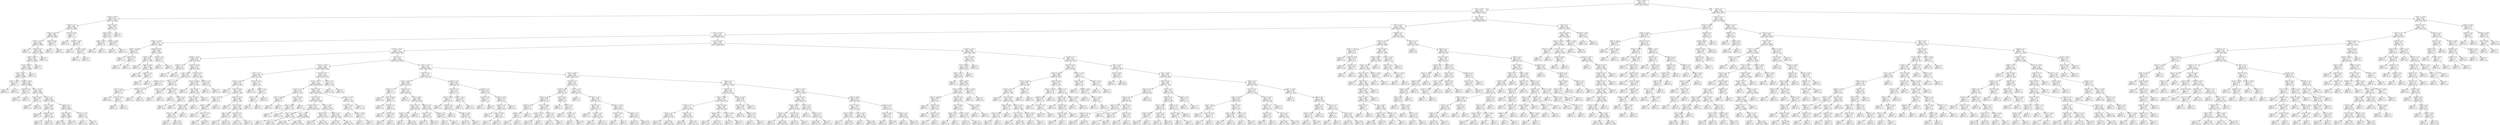 digraph Tree {
node [shape=box] ;
0 [label="X[6] <= 0.099\ngini = 0.5\nsamples = 84796\nvalue = [42502, 42294]"] ;
1 [label="X[4] <= -0.194\ngini = 0.457\nsamples = 61010\nvalue = [39427, 21583]"] ;
0 -> 1 [labeldistance=2.5, labelangle=45, headlabel="True"] ;
2 [label="X[343] <= 0.003\ngini = 0.019\nsamples = 5005\nvalue = [47, 4958]"] ;
1 -> 2 ;
3 [label="X[955] <= 0.0\ngini = 0.009\nsamples = 4969\nvalue = [23, 4946]"] ;
2 -> 3 ;
4 [label="X[153] <= 0.233\ngini = 0.006\nsamples = 4955\nvalue = [16, 4939]"] ;
3 -> 4 ;
5 [label="X[24] <= -0.171\ngini = 0.006\nsamples = 4952\nvalue = [14, 4938]"] ;
4 -> 5 ;
6 [label="gini = 0.0\nsamples = 1\nvalue = [1, 0]"] ;
5 -> 6 ;
7 [label="X[350] <= 0.01\ngini = 0.005\nsamples = 4951\nvalue = [13, 4938]"] ;
5 -> 7 ;
8 [label="X[49] <= 0.076\ngini = 0.005\nsamples = 4950\nvalue = [12, 4938]"] ;
7 -> 8 ;
9 [label="X[173] <= 0.003\ngini = 0.004\nsamples = 4949\nvalue = [11, 4938]"] ;
8 -> 9 ;
10 [label="X[52] <= -0.647\ngini = 0.004\nsamples = 4948\nvalue = [10, 4938]"] ;
9 -> 10 ;
11 [label="X[61] <= -0.007\ngini = 0.444\nsamples = 3\nvalue = [1, 2]"] ;
10 -> 11 ;
12 [label="gini = 0.0\nsamples = 1\nvalue = [1, 0]"] ;
11 -> 12 ;
13 [label="gini = 0.0\nsamples = 2\nvalue = [0, 2]"] ;
11 -> 13 ;
14 [label="X[208] <= -0.046\ngini = 0.004\nsamples = 4945\nvalue = [9, 4936]"] ;
10 -> 14 ;
15 [label="X[516] <= -0.0\ngini = 0.278\nsamples = 6\nvalue = [1, 5]"] ;
14 -> 15 ;
16 [label="gini = 0.0\nsamples = 4\nvalue = [0, 4]"] ;
15 -> 16 ;
17 [label="gini = 0.5\nsamples = 2\nvalue = [1, 1]"] ;
15 -> 17 ;
18 [label="X[13] <= -0.011\ngini = 0.003\nsamples = 4939\nvalue = [8, 4931]"] ;
14 -> 18 ;
19 [label="X[14] <= 0.142\ngini = 0.245\nsamples = 7\nvalue = [1, 6]"] ;
18 -> 19 ;
20 [label="gini = 0.0\nsamples = 1\nvalue = [1, 0]"] ;
19 -> 20 ;
21 [label="gini = 0.0\nsamples = 6\nvalue = [0, 6]"] ;
19 -> 21 ;
22 [label="X[18] <= -0.7\ngini = 0.003\nsamples = 4932\nvalue = [7, 4925]"] ;
18 -> 22 ;
23 [label="X[51] <= -0.002\ngini = 0.054\nsamples = 108\nvalue = [3, 105]"] ;
22 -> 23 ;
24 [label="gini = 0.444\nsamples = 3\nvalue = [1, 2]"] ;
23 -> 24 ;
25 [label="X[146] <= -0.002\ngini = 0.037\nsamples = 105\nvalue = [2, 103]"] ;
23 -> 25 ;
26 [label="gini = 0.18\nsamples = 10\nvalue = [1, 9]"] ;
25 -> 26 ;
27 [label="gini = 0.021\nsamples = 95\nvalue = [1, 94]"] ;
25 -> 27 ;
28 [label="X[636] <= 0.0\ngini = 0.002\nsamples = 4824\nvalue = [4, 4820]"] ;
22 -> 28 ;
29 [label="X[67] <= 0.065\ngini = 0.001\nsamples = 4808\nvalue = [3, 4805]"] ;
28 -> 29 ;
30 [label="gini = 0.001\nsamples = 4790\nvalue = [2, 4788]"] ;
29 -> 30 ;
31 [label="gini = 0.105\nsamples = 18\nvalue = [1, 17]"] ;
29 -> 31 ;
32 [label="X[751] <= -0.0\ngini = 0.117\nsamples = 16\nvalue = [1, 15]"] ;
28 -> 32 ;
33 [label="gini = 0.0\nsamples = 15\nvalue = [0, 15]"] ;
32 -> 33 ;
34 [label="gini = 0.0\nsamples = 1\nvalue = [1, 0]"] ;
32 -> 34 ;
35 [label="gini = 0.0\nsamples = 1\nvalue = [1, 0]"] ;
9 -> 35 ;
36 [label="gini = 0.0\nsamples = 1\nvalue = [1, 0]"] ;
8 -> 36 ;
37 [label="gini = 0.0\nsamples = 1\nvalue = [1, 0]"] ;
7 -> 37 ;
38 [label="X[68] <= 0.003\ngini = 0.444\nsamples = 3\nvalue = [2, 1]"] ;
4 -> 38 ;
39 [label="gini = 0.0\nsamples = 2\nvalue = [2, 0]"] ;
38 -> 39 ;
40 [label="gini = 0.0\nsamples = 1\nvalue = [0, 1]"] ;
38 -> 40 ;
41 [label="X[518] <= 0.001\ngini = 0.5\nsamples = 14\nvalue = [7, 7]"] ;
3 -> 41 ;
42 [label="gini = 0.0\nsamples = 5\nvalue = [5, 0]"] ;
41 -> 42 ;
43 [label="X[297] <= -0.025\ngini = 0.346\nsamples = 9\nvalue = [2, 7]"] ;
41 -> 43 ;
44 [label="gini = 0.0\nsamples = 6\nvalue = [0, 6]"] ;
43 -> 44 ;
45 [label="X[107] <= 0.026\ngini = 0.444\nsamples = 3\nvalue = [2, 1]"] ;
43 -> 45 ;
46 [label="gini = 0.0\nsamples = 2\nvalue = [2, 0]"] ;
45 -> 46 ;
47 [label="gini = 0.0\nsamples = 1\nvalue = [0, 1]"] ;
45 -> 47 ;
48 [label="X[31] <= 0.015\ngini = 0.444\nsamples = 36\nvalue = [24, 12]"] ;
2 -> 48 ;
49 [label="X[510] <= 0.0\ngini = 0.285\nsamples = 29\nvalue = [24, 5]"] ;
48 -> 49 ;
50 [label="X[60] <= 0.013\ngini = 0.444\nsamples = 6\nvalue = [2, 4]"] ;
49 -> 50 ;
51 [label="gini = 0.0\nsamples = 4\nvalue = [0, 4]"] ;
50 -> 51 ;
52 [label="gini = 0.0\nsamples = 2\nvalue = [2, 0]"] ;
50 -> 52 ;
53 [label="X[392] <= -0.009\ngini = 0.083\nsamples = 23\nvalue = [22, 1]"] ;
49 -> 53 ;
54 [label="gini = 0.0\nsamples = 1\nvalue = [0, 1]"] ;
53 -> 54 ;
55 [label="gini = 0.0\nsamples = 22\nvalue = [22, 0]"] ;
53 -> 55 ;
56 [label="gini = 0.0\nsamples = 7\nvalue = [0, 7]"] ;
48 -> 56 ;
57 [label="X[1] <= 0.506\ngini = 0.417\nsamples = 56005\nvalue = [39380, 16625]"] ;
1 -> 57 ;
58 [label="X[12] <= 0.321\ngini = 0.363\nsamples = 51439\nvalue = [39201, 12238]"] ;
57 -> 58 ;
59 [label="X[27] <= -0.348\ngini = 0.327\nsamples = 48730\nvalue = [38696, 10034]"] ;
58 -> 59 ;
60 [label="X[381] <= -0.008\ngini = 0.017\nsamples = 1412\nvalue = [12, 1400]"] ;
59 -> 60 ;
61 [label="X[36] <= 0.103\ngini = 0.444\nsamples = 12\nvalue = [8, 4]"] ;
60 -> 61 ;
62 [label="gini = 0.0\nsamples = 7\nvalue = [7, 0]"] ;
61 -> 62 ;
63 [label="X[650] <= 0.0\ngini = 0.32\nsamples = 5\nvalue = [1, 4]"] ;
61 -> 63 ;
64 [label="gini = 0.0\nsamples = 4\nvalue = [0, 4]"] ;
63 -> 64 ;
65 [label="gini = 0.0\nsamples = 1\nvalue = [1, 0]"] ;
63 -> 65 ;
66 [label="X[293] <= 0.018\ngini = 0.006\nsamples = 1400\nvalue = [4, 1396]"] ;
60 -> 66 ;
67 [label="X[625] <= -0.0\ngini = 0.003\nsamples = 1397\nvalue = [2, 1395]"] ;
66 -> 67 ;
68 [label="gini = 0.0\nsamples = 1\nvalue = [1, 0]"] ;
67 -> 68 ;
69 [label="X[96] <= 0.904\ngini = 0.001\nsamples = 1396\nvalue = [1, 1395]"] ;
67 -> 69 ;
70 [label="gini = 0.0\nsamples = 1392\nvalue = [0, 1392]"] ;
69 -> 70 ;
71 [label="X[634] <= -0.0\ngini = 0.375\nsamples = 4\nvalue = [1, 3]"] ;
69 -> 71 ;
72 [label="gini = 0.0\nsamples = 2\nvalue = [0, 2]"] ;
71 -> 72 ;
73 [label="gini = 0.5\nsamples = 2\nvalue = [1, 1]"] ;
71 -> 73 ;
74 [label="X[579] <= -0.0\ngini = 0.444\nsamples = 3\nvalue = [2, 1]"] ;
66 -> 74 ;
75 [label="gini = 0.0\nsamples = 1\nvalue = [0, 1]"] ;
74 -> 75 ;
76 [label="gini = 0.0\nsamples = 2\nvalue = [2, 0]"] ;
74 -> 76 ;
77 [label="X[157] <= 0.004\ngini = 0.298\nsamples = 47318\nvalue = [38684, 8634]"] ;
59 -> 77 ;
78 [label="X[270] <= -0.001\ngini = 0.27\nsamples = 45326\nvalue = [38018, 7308]"] ;
77 -> 78 ;
79 [label="X[369] <= -0.004\ngini = 0.28\nsamples = 629\nvalue = [106, 523]"] ;
78 -> 79 ;
80 [label="X[445] <= -0.0\ngini = 0.14\nsamples = 66\nvalue = [61, 5]"] ;
79 -> 80 ;
81 [label="gini = 0.0\nsamples = 5\nvalue = [0, 5]"] ;
80 -> 81 ;
82 [label="gini = 0.0\nsamples = 61\nvalue = [61, 0]"] ;
80 -> 82 ;
83 [label="X[209] <= -0.028\ngini = 0.147\nsamples = 563\nvalue = [45, 518]"] ;
79 -> 83 ;
84 [label="X[33] <= 0.03\ngini = 0.464\nsamples = 41\nvalue = [26, 15]"] ;
83 -> 84 ;
85 [label="X[509] <= 0.0\ngini = 0.211\nsamples = 25\nvalue = [22, 3]"] ;
84 -> 85 ;
86 [label="X[7] <= 0.212\ngini = 0.091\nsamples = 21\nvalue = [20, 1]"] ;
85 -> 86 ;
87 [label="gini = 0.0\nsamples = 19\nvalue = [19, 0]"] ;
86 -> 87 ;
88 [label="X[302] <= 0.015\ngini = 0.5\nsamples = 2\nvalue = [1, 1]"] ;
86 -> 88 ;
89 [label="gini = 0.0\nsamples = 1\nvalue = [1, 0]"] ;
88 -> 89 ;
90 [label="gini = 0.0\nsamples = 1\nvalue = [0, 1]"] ;
88 -> 90 ;
91 [label="X[160] <= 0.014\ngini = 0.5\nsamples = 4\nvalue = [2, 2]"] ;
85 -> 91 ;
92 [label="gini = 0.0\nsamples = 2\nvalue = [0, 2]"] ;
91 -> 92 ;
93 [label="gini = 0.0\nsamples = 2\nvalue = [2, 0]"] ;
91 -> 93 ;
94 [label="X[45] <= 0.011\ngini = 0.375\nsamples = 16\nvalue = [4, 12]"] ;
84 -> 94 ;
95 [label="X[416] <= -0.005\ngini = 0.444\nsamples = 3\nvalue = [2, 1]"] ;
94 -> 95 ;
96 [label="gini = 0.0\nsamples = 1\nvalue = [0, 1]"] ;
95 -> 96 ;
97 [label="gini = 0.0\nsamples = 2\nvalue = [2, 0]"] ;
95 -> 97 ;
98 [label="X[436] <= 0.006\ngini = 0.26\nsamples = 13\nvalue = [2, 11]"] ;
94 -> 98 ;
99 [label="gini = 0.0\nsamples = 8\nvalue = [0, 8]"] ;
98 -> 99 ;
100 [label="X[530] <= -0.0\ngini = 0.48\nsamples = 5\nvalue = [2, 3]"] ;
98 -> 100 ;
101 [label="gini = 0.0\nsamples = 3\nvalue = [0, 3]"] ;
100 -> 101 ;
102 [label="gini = 0.0\nsamples = 2\nvalue = [2, 0]"] ;
100 -> 102 ;
103 [label="X[24] <= 0.078\ngini = 0.07\nsamples = 522\nvalue = [19, 503]"] ;
83 -> 103 ;
104 [label="X[116] <= -0.088\ngini = 0.056\nsamples = 516\nvalue = [15, 501]"] ;
103 -> 104 ;
105 [label="gini = 0.0\nsamples = 2\nvalue = [2, 0]"] ;
104 -> 105 ;
106 [label="X[5] <= 0.347\ngini = 0.049\nsamples = 514\nvalue = [13, 501]"] ;
104 -> 106 ;
107 [label="X[213] <= 0.074\ngini = 0.046\nsamples = 513\nvalue = [12, 501]"] ;
106 -> 107 ;
108 [label="X[163] <= 0.012\ngini = 0.042\nsamples = 512\nvalue = [11, 501]"] ;
107 -> 108 ;
109 [label="X[351] <= -0.073\ngini = 0.038\nsamples = 511\nvalue = [10, 501]"] ;
108 -> 109 ;
110 [label="gini = 0.0\nsamples = 1\nvalue = [1, 0]"] ;
109 -> 110 ;
111 [label="gini = 0.035\nsamples = 510\nvalue = [9, 501]"] ;
109 -> 111 ;
112 [label="gini = 0.0\nsamples = 1\nvalue = [1, 0]"] ;
108 -> 112 ;
113 [label="gini = 0.0\nsamples = 1\nvalue = [1, 0]"] ;
107 -> 113 ;
114 [label="gini = 0.0\nsamples = 1\nvalue = [1, 0]"] ;
106 -> 114 ;
115 [label="X[748] <= -0.0\ngini = 0.444\nsamples = 6\nvalue = [4, 2]"] ;
103 -> 115 ;
116 [label="gini = 0.0\nsamples = 2\nvalue = [0, 2]"] ;
115 -> 116 ;
117 [label="gini = 0.0\nsamples = 4\nvalue = [4, 0]"] ;
115 -> 117 ;
118 [label="X[7] <= 0.21\ngini = 0.258\nsamples = 44697\nvalue = [37912, 6785]"] ;
78 -> 118 ;
119 [label="X[201] <= -0.009\ngini = 0.224\nsamples = 38867\nvalue = [33884, 4983]"] ;
118 -> 119 ;
120 [label="X[707] <= 0.0\ngini = 0.232\nsamples = 239\nvalue = [32, 207]"] ;
119 -> 120 ;
121 [label="X[133] <= -0.01\ngini = 0.135\nsamples = 219\nvalue = [16, 203]"] ;
120 -> 121 ;
122 [label="gini = 0.0\nsamples = 4\nvalue = [4, 0]"] ;
121 -> 122 ;
123 [label="X[19] <= -0.061\ngini = 0.105\nsamples = 215\nvalue = [12, 203]"] ;
121 -> 123 ;
124 [label="X[25] <= -0.001\ngini = 0.5\nsamples = 10\nvalue = [5, 5]"] ;
123 -> 124 ;
125 [label="X[361] <= 0.032\ngini = 0.408\nsamples = 7\nvalue = [5, 2]"] ;
124 -> 125 ;
126 [label="gini = 0.0\nsamples = 3\nvalue = [3, 0]"] ;
125 -> 126 ;
127 [label="X[387] <= -0.012\ngini = 0.5\nsamples = 4\nvalue = [2, 2]"] ;
125 -> 127 ;
128 [label="gini = 0.0\nsamples = 1\nvalue = [0, 1]"] ;
127 -> 128 ;
129 [label="gini = 0.444\nsamples = 3\nvalue = [2, 1]"] ;
127 -> 129 ;
130 [label="gini = 0.0\nsamples = 3\nvalue = [0, 3]"] ;
124 -> 130 ;
131 [label="X[405] <= -0.024\ngini = 0.066\nsamples = 205\nvalue = [7, 198]"] ;
123 -> 131 ;
132 [label="gini = 0.0\nsamples = 1\nvalue = [1, 0]"] ;
131 -> 132 ;
133 [label="X[3] <= -0.565\ngini = 0.057\nsamples = 204\nvalue = [6, 198]"] ;
131 -> 133 ;
134 [label="X[8] <= 0.03\ngini = 0.264\nsamples = 32\nvalue = [5, 27]"] ;
133 -> 134 ;
135 [label="gini = 0.5\nsamples = 6\nvalue = [3, 3]"] ;
134 -> 135 ;
136 [label="gini = 0.142\nsamples = 26\nvalue = [2, 24]"] ;
134 -> 136 ;
137 [label="X[128] <= 0.05\ngini = 0.012\nsamples = 172\nvalue = [1, 171]"] ;
133 -> 137 ;
138 [label="gini = 0.0\nsamples = 155\nvalue = [0, 155]"] ;
137 -> 138 ;
139 [label="gini = 0.111\nsamples = 17\nvalue = [1, 16]"] ;
137 -> 139 ;
140 [label="X[176] <= 0.031\ngini = 0.32\nsamples = 20\nvalue = [16, 4]"] ;
120 -> 140 ;
141 [label="gini = 0.0\nsamples = 15\nvalue = [15, 0]"] ;
140 -> 141 ;
142 [label="X[633] <= -0.0\ngini = 0.32\nsamples = 5\nvalue = [1, 4]"] ;
140 -> 142 ;
143 [label="X[474] <= 0.0\ngini = 0.5\nsamples = 2\nvalue = [1, 1]"] ;
142 -> 143 ;
144 [label="gini = 0.0\nsamples = 1\nvalue = [1, 0]"] ;
143 -> 144 ;
145 [label="gini = 0.0\nsamples = 1\nvalue = [0, 1]"] ;
143 -> 145 ;
146 [label="gini = 0.0\nsamples = 3\nvalue = [0, 3]"] ;
142 -> 146 ;
147 [label="X[230] <= 0.081\ngini = 0.217\nsamples = 38628\nvalue = [33852, 4776]"] ;
119 -> 147 ;
148 [label="X[128] <= -0.174\ngini = 0.212\nsamples = 38482\nvalue = [33849, 4633]"] ;
147 -> 148 ;
149 [label="X[532] <= -0.0\ngini = 0.139\nsamples = 133\nvalue = [10, 123]"] ;
148 -> 149 ;
150 [label="X[77] <= 0.016\ngini = 0.198\nsamples = 9\nvalue = [8, 1]"] ;
149 -> 150 ;
151 [label="gini = 0.0\nsamples = 8\nvalue = [8, 0]"] ;
150 -> 151 ;
152 [label="gini = 0.0\nsamples = 1\nvalue = [0, 1]"] ;
150 -> 152 ;
153 [label="X[112] <= 0.079\ngini = 0.032\nsamples = 124\nvalue = [2, 122]"] ;
149 -> 153 ;
154 [label="X[33] <= -0.088\ngini = 0.016\nsamples = 123\nvalue = [1, 122]"] ;
153 -> 154 ;
155 [label="gini = 0.0\nsamples = 1\nvalue = [1, 0]"] ;
154 -> 155 ;
156 [label="gini = 0.0\nsamples = 122\nvalue = [0, 122]"] ;
154 -> 156 ;
157 [label="gini = 0.0\nsamples = 1\nvalue = [1, 0]"] ;
153 -> 157 ;
158 [label="X[587] <= 0.001\ngini = 0.208\nsamples = 38349\nvalue = [33839, 4510]"] ;
148 -> 158 ;
159 [label="X[21] <= 0.105\ngini = 0.203\nsamples = 38221\nvalue = [33827, 4394]"] ;
158 -> 159 ;
160 [label="X[200] <= -0.155\ngini = 0.187\nsamples = 36182\nvalue = [32400, 3782]"] ;
159 -> 160 ;
161 [label="X[18] <= 0.008\ngini = 0.194\nsamples = 101\nvalue = [11, 90]"] ;
160 -> 161 ;
162 [label="gini = 0.0\nsamples = 11\nvalue = [11, 0]"] ;
161 -> 162 ;
163 [label="gini = 0.0\nsamples = 90\nvalue = [0, 90]"] ;
161 -> 163 ;
164 [label="X[9] <= -0.295\ngini = 0.184\nsamples = 36081\nvalue = [32389, 3692]"] ;
160 -> 164 ;
165 [label="gini = 0.293\nsamples = 6541\nvalue = [5374, 1167]"] ;
164 -> 165 ;
166 [label="gini = 0.156\nsamples = 29540\nvalue = [27015, 2525]"] ;
164 -> 166 ;
167 [label="X[60] <= -0.001\ngini = 0.42\nsamples = 2039\nvalue = [1427, 612]"] ;
159 -> 167 ;
168 [label="X[950] <= -0.0\ngini = 0.297\nsamples = 948\nvalue = [776, 172]"] ;
167 -> 168 ;
169 [label="gini = 0.496\nsamples = 44\nvalue = [20, 24]"] ;
168 -> 169 ;
170 [label="gini = 0.274\nsamples = 904\nvalue = [756, 148]"] ;
168 -> 170 ;
171 [label="X[681] <= 0.0\ngini = 0.481\nsamples = 1091\nvalue = [651, 440]"] ;
167 -> 171 ;
172 [label="gini = 0.336\nsamples = 327\nvalue = [257, 70]"] ;
171 -> 172 ;
173 [label="gini = 0.5\nsamples = 764\nvalue = [394, 370]"] ;
171 -> 173 ;
174 [label="X[573] <= -0.003\ngini = 0.17\nsamples = 128\nvalue = [12, 116]"] ;
158 -> 174 ;
175 [label="X[143] <= 0.013\ngini = 0.32\nsamples = 15\nvalue = [12, 3]"] ;
174 -> 175 ;
176 [label="gini = 0.0\nsamples = 11\nvalue = [11, 0]"] ;
175 -> 176 ;
177 [label="X[538] <= 0.268\ngini = 0.375\nsamples = 4\nvalue = [1, 3]"] ;
175 -> 177 ;
178 [label="gini = 0.0\nsamples = 3\nvalue = [0, 3]"] ;
177 -> 178 ;
179 [label="gini = 0.0\nsamples = 1\nvalue = [1, 0]"] ;
177 -> 179 ;
180 [label="gini = 0.0\nsamples = 113\nvalue = [0, 113]"] ;
174 -> 180 ;
181 [label="X[707] <= 0.0\ngini = 0.04\nsamples = 146\nvalue = [3, 143]"] ;
147 -> 181 ;
182 [label="gini = 0.0\nsamples = 143\nvalue = [0, 143]"] ;
181 -> 182 ;
183 [label="gini = 0.0\nsamples = 3\nvalue = [3, 0]"] ;
181 -> 183 ;
184 [label="X[25] <= -0.037\ngini = 0.427\nsamples = 5830\nvalue = [4028, 1802]"] ;
118 -> 184 ;
185 [label="X[977] <= 0.0\ngini = 0.142\nsamples = 1170\nvalue = [1080, 90]"] ;
184 -> 185 ;
186 [label="X[32] <= -0.458\ngini = 0.098\nsamples = 1067\nvalue = [1012, 55]"] ;
185 -> 186 ;
187 [label="X[443] <= -0.0\ngini = 0.5\nsamples = 14\nvalue = [7, 7]"] ;
186 -> 187 ;
188 [label="gini = 0.0\nsamples = 3\nvalue = [3, 0]"] ;
187 -> 188 ;
189 [label="X[67] <= 0.018\ngini = 0.463\nsamples = 11\nvalue = [4, 7]"] ;
187 -> 189 ;
190 [label="gini = 0.0\nsamples = 3\nvalue = [0, 3]"] ;
189 -> 190 ;
191 [label="X[769] <= -0.0\ngini = 0.5\nsamples = 8\nvalue = [4, 4]"] ;
189 -> 191 ;
192 [label="gini = 0.0\nsamples = 1\nvalue = [0, 1]"] ;
191 -> 192 ;
193 [label="X[768] <= 0.0\ngini = 0.49\nsamples = 7\nvalue = [4, 3]"] ;
191 -> 193 ;
194 [label="gini = 0.48\nsamples = 5\nvalue = [2, 3]"] ;
193 -> 194 ;
195 [label="gini = 0.0\nsamples = 2\nvalue = [2, 0]"] ;
193 -> 195 ;
196 [label="X[634] <= -0.0\ngini = 0.087\nsamples = 1053\nvalue = [1005, 48]"] ;
186 -> 196 ;
197 [label="gini = 0.0\nsamples = 2\nvalue = [0, 2]"] ;
196 -> 197 ;
198 [label="X[4] <= 0.829\ngini = 0.084\nsamples = 1051\nvalue = [1005, 46]"] ;
196 -> 198 ;
199 [label="X[138] <= 0.133\ngini = 0.061\nsamples = 946\nvalue = [916, 30]"] ;
198 -> 199 ;
200 [label="X[208] <= -0.173\ngini = 0.059\nsamples = 945\nvalue = [916, 29]"] ;
199 -> 200 ;
201 [label="gini = 0.0\nsamples = 1\nvalue = [0, 1]"] ;
200 -> 201 ;
202 [label="gini = 0.058\nsamples = 944\nvalue = [916, 28]"] ;
200 -> 202 ;
203 [label="gini = 0.0\nsamples = 1\nvalue = [0, 1]"] ;
199 -> 203 ;
204 [label="X[826] <= 0.0\ngini = 0.258\nsamples = 105\nvalue = [89, 16]"] ;
198 -> 204 ;
205 [label="X[417] <= -0.0\ngini = 0.213\nsamples = 99\nvalue = [87, 12]"] ;
204 -> 205 ;
206 [label="gini = 0.123\nsamples = 76\nvalue = [71, 5]"] ;
205 -> 206 ;
207 [label="gini = 0.423\nsamples = 23\nvalue = [16, 7]"] ;
205 -> 207 ;
208 [label="X[816] <= 0.0\ngini = 0.444\nsamples = 6\nvalue = [2, 4]"] ;
204 -> 208 ;
209 [label="gini = 0.0\nsamples = 4\nvalue = [0, 4]"] ;
208 -> 209 ;
210 [label="gini = 0.0\nsamples = 2\nvalue = [2, 0]"] ;
208 -> 210 ;
211 [label="X[602] <= -0.0\ngini = 0.449\nsamples = 103\nvalue = [68, 35]"] ;
185 -> 211 ;
212 [label="X[735] <= -0.0\ngini = 0.474\nsamples = 44\nvalue = [17, 27]"] ;
211 -> 212 ;
213 [label="X[224] <= 0.004\ngini = 0.5\nsamples = 33\nvalue = [16, 17]"] ;
212 -> 213 ;
214 [label="gini = 0.0\nsamples = 3\nvalue = [0, 3]"] ;
213 -> 214 ;
215 [label="X[279] <= -0.0\ngini = 0.498\nsamples = 30\nvalue = [16, 14]"] ;
213 -> 215 ;
216 [label="gini = 0.0\nsamples = 5\nvalue = [5, 0]"] ;
215 -> 216 ;
217 [label="X[286] <= 0.001\ngini = 0.493\nsamples = 25\nvalue = [11, 14]"] ;
215 -> 217 ;
218 [label="gini = 0.455\nsamples = 20\nvalue = [7, 13]"] ;
217 -> 218 ;
219 [label="gini = 0.32\nsamples = 5\nvalue = [4, 1]"] ;
217 -> 219 ;
220 [label="X[85] <= -0.113\ngini = 0.165\nsamples = 11\nvalue = [1, 10]"] ;
212 -> 220 ;
221 [label="gini = 0.0\nsamples = 1\nvalue = [1, 0]"] ;
220 -> 221 ;
222 [label="gini = 0.0\nsamples = 10\nvalue = [0, 10]"] ;
220 -> 222 ;
223 [label="X[798] <= -0.0\ngini = 0.234\nsamples = 59\nvalue = [51, 8]"] ;
211 -> 223 ;
224 [label="X[704] <= -0.0\ngini = 0.375\nsamples = 4\nvalue = [1, 3]"] ;
223 -> 224 ;
225 [label="gini = 0.5\nsamples = 2\nvalue = [1, 1]"] ;
224 -> 225 ;
226 [label="gini = 0.0\nsamples = 2\nvalue = [0, 2]"] ;
224 -> 226 ;
227 [label="X[180] <= 0.015\ngini = 0.165\nsamples = 55\nvalue = [50, 5]"] ;
223 -> 227 ;
228 [label="X[682] <= -0.0\ngini = 0.137\nsamples = 54\nvalue = [50, 4]"] ;
227 -> 228 ;
229 [label="gini = 0.0\nsamples = 1\nvalue = [0, 1]"] ;
228 -> 229 ;
230 [label="X[191] <= -0.002\ngini = 0.107\nsamples = 53\nvalue = [50, 3]"] ;
228 -> 230 ;
231 [label="gini = 0.5\nsamples = 4\nvalue = [2, 2]"] ;
230 -> 231 ;
232 [label="gini = 0.04\nsamples = 49\nvalue = [48, 1]"] ;
230 -> 232 ;
233 [label="gini = 0.0\nsamples = 1\nvalue = [0, 1]"] ;
227 -> 233 ;
234 [label="X[22] <= -0.062\ngini = 0.465\nsamples = 4660\nvalue = [2948, 1712]"] ;
184 -> 234 ;
235 [label="X[343] <= -0.0\ngini = 0.164\nsamples = 523\nvalue = [476, 47]"] ;
234 -> 235 ;
236 [label="X[709] <= 0.0\ngini = 0.394\nsamples = 74\nvalue = [54, 20]"] ;
235 -> 236 ;
237 [label="X[181] <= -0.0\ngini = 0.338\nsamples = 65\nvalue = [51, 14]"] ;
236 -> 237 ;
238 [label="X[799] <= 0.0\ngini = 0.375\nsamples = 4\nvalue = [1, 3]"] ;
237 -> 238 ;
239 [label="X[594] <= 0.0\ngini = 0.5\nsamples = 2\nvalue = [1, 1]"] ;
238 -> 239 ;
240 [label="gini = 0.0\nsamples = 1\nvalue = [1, 0]"] ;
239 -> 240 ;
241 [label="gini = 0.0\nsamples = 1\nvalue = [0, 1]"] ;
239 -> 241 ;
242 [label="gini = 0.0\nsamples = 2\nvalue = [0, 2]"] ;
238 -> 242 ;
243 [label="X[272] <= -0.001\ngini = 0.296\nsamples = 61\nvalue = [50, 11]"] ;
237 -> 243 ;
244 [label="X[190] <= 0.718\ngini = 0.394\nsamples = 37\nvalue = [27, 10]"] ;
243 -> 244 ;
245 [label="gini = 0.353\nsamples = 35\nvalue = [27, 8]"] ;
244 -> 245 ;
246 [label="gini = 0.0\nsamples = 2\nvalue = [0, 2]"] ;
244 -> 246 ;
247 [label="X[716] <= 0.0\ngini = 0.08\nsamples = 24\nvalue = [23, 1]"] ;
243 -> 247 ;
248 [label="gini = 0.0\nsamples = 22\nvalue = [22, 0]"] ;
247 -> 248 ;
249 [label="gini = 0.5\nsamples = 2\nvalue = [1, 1]"] ;
247 -> 249 ;
250 [label="X[73] <= 0.21\ngini = 0.444\nsamples = 9\nvalue = [3, 6]"] ;
236 -> 250 ;
251 [label="gini = 0.0\nsamples = 4\nvalue = [0, 4]"] ;
250 -> 251 ;
252 [label="X[770] <= 0.0\ngini = 0.48\nsamples = 5\nvalue = [3, 2]"] ;
250 -> 252 ;
253 [label="gini = 0.0\nsamples = 1\nvalue = [1, 0]"] ;
252 -> 253 ;
254 [label="X[279] <= 0.0\ngini = 0.5\nsamples = 4\nvalue = [2, 2]"] ;
252 -> 254 ;
255 [label="gini = 0.0\nsamples = 1\nvalue = [0, 1]"] ;
254 -> 255 ;
256 [label="gini = 0.444\nsamples = 3\nvalue = [2, 1]"] ;
254 -> 256 ;
257 [label="X[777] <= -0.0\ngini = 0.113\nsamples = 449\nvalue = [422, 27]"] ;
235 -> 257 ;
258 [label="gini = 0.0\nsamples = 2\nvalue = [0, 2]"] ;
257 -> 258 ;
259 [label="X[827] <= -0.0\ngini = 0.106\nsamples = 447\nvalue = [422, 25]"] ;
257 -> 259 ;
260 [label="X[657] <= 0.0\ngini = 0.193\nsamples = 157\nvalue = [140, 17]"] ;
259 -> 260 ;
261 [label="gini = 0.0\nsamples = 3\nvalue = [0, 3]"] ;
260 -> 261 ;
262 [label="X[758] <= -0.0\ngini = 0.165\nsamples = 154\nvalue = [140, 14]"] ;
260 -> 262 ;
263 [label="gini = 0.0\nsamples = 40\nvalue = [40, 0]"] ;
262 -> 263 ;
264 [label="gini = 0.215\nsamples = 114\nvalue = [100, 14]"] ;
262 -> 264 ;
265 [label="X[287] <= -0.001\ngini = 0.054\nsamples = 290\nvalue = [282, 8]"] ;
259 -> 265 ;
266 [label="X[142] <= 0.005\ngini = 0.5\nsamples = 2\nvalue = [1, 1]"] ;
265 -> 266 ;
267 [label="gini = 0.0\nsamples = 1\nvalue = [0, 1]"] ;
266 -> 267 ;
268 [label="gini = 0.0\nsamples = 1\nvalue = [1, 0]"] ;
266 -> 268 ;
269 [label="X[655] <= -0.0\ngini = 0.047\nsamples = 288\nvalue = [281, 7]"] ;
265 -> 269 ;
270 [label="gini = 0.144\nsamples = 64\nvalue = [59, 5]"] ;
269 -> 270 ;
271 [label="gini = 0.018\nsamples = 224\nvalue = [222, 2]"] ;
269 -> 271 ;
272 [label="X[44] <= 0.0\ngini = 0.481\nsamples = 4137\nvalue = [2472, 1665]"] ;
234 -> 272 ;
273 [label="X[593] <= 0.0\ngini = 0.498\nsamples = 2571\nvalue = [1359, 1212]"] ;
272 -> 273 ;
274 [label="X[81] <= -0.004\ngini = 0.497\nsamples = 2511\nvalue = [1356, 1155]"] ;
273 -> 274 ;
275 [label="X[305] <= 0.0\ngini = 0.5\nsamples = 1538\nvalue = [746, 792]"] ;
274 -> 275 ;
276 [label="X[510] <= -0.0\ngini = 0.495\nsamples = 1129\nvalue = [507, 622]"] ;
275 -> 276 ;
277 [label="gini = 0.219\nsamples = 32\nvalue = [4, 28]"] ;
276 -> 277 ;
278 [label="gini = 0.497\nsamples = 1097\nvalue = [503, 594]"] ;
276 -> 278 ;
279 [label="X[965] <= -0.0\ngini = 0.486\nsamples = 409\nvalue = [239, 170]"] ;
275 -> 279 ;
280 [label="gini = 0.485\nsamples = 99\nvalue = [41, 58]"] ;
279 -> 280 ;
281 [label="gini = 0.462\nsamples = 310\nvalue = [198, 112]"] ;
279 -> 281 ;
282 [label="X[223] <= 0.008\ngini = 0.468\nsamples = 973\nvalue = [610, 363]"] ;
274 -> 282 ;
283 [label="X[802] <= -0.0\ngini = 0.48\nsamples = 897\nvalue = [538, 359]"] ;
282 -> 283 ;
284 [label="gini = 0.26\nsamples = 26\nvalue = [4, 22]"] ;
283 -> 284 ;
285 [label="gini = 0.474\nsamples = 871\nvalue = [534, 337]"] ;
283 -> 285 ;
286 [label="X[176] <= -0.006\ngini = 0.1\nsamples = 76\nvalue = [72, 4]"] ;
282 -> 286 ;
287 [label="gini = 0.375\nsamples = 4\nvalue = [1, 3]"] ;
286 -> 287 ;
288 [label="gini = 0.027\nsamples = 72\nvalue = [71, 1]"] ;
286 -> 288 ;
289 [label="X[313] <= 0.027\ngini = 0.095\nsamples = 60\nvalue = [3, 57]"] ;
273 -> 289 ;
290 [label="X[127] <= 0.81\ngini = 0.065\nsamples = 59\nvalue = [2, 57]"] ;
289 -> 290 ;
291 [label="gini = 0.0\nsamples = 43\nvalue = [0, 43]"] ;
290 -> 291 ;
292 [label="X[506] <= -0.0\ngini = 0.219\nsamples = 16\nvalue = [2, 14]"] ;
290 -> 292 ;
293 [label="gini = 0.0\nsamples = 14\nvalue = [0, 14]"] ;
292 -> 293 ;
294 [label="gini = 0.0\nsamples = 2\nvalue = [2, 0]"] ;
292 -> 294 ;
295 [label="gini = 0.0\nsamples = 1\nvalue = [1, 0]"] ;
289 -> 295 ;
296 [label="X[63] <= -0.009\ngini = 0.411\nsamples = 1566\nvalue = [1113, 453]"] ;
272 -> 296 ;
297 [label="X[245] <= 0.004\ngini = 0.46\nsamples = 1041\nvalue = [668, 373]"] ;
296 -> 297 ;
298 [label="X[256] <= 0.001\ngini = 0.447\nsamples = 939\nvalue = [623, 316]"] ;
297 -> 298 ;
299 [label="X[708] <= -0.0\ngini = 0.456\nsamples = 870\nvalue = [564, 306]"] ;
298 -> 299 ;
300 [label="gini = 0.0\nsamples = 4\nvalue = [0, 4]"] ;
299 -> 300 ;
301 [label="gini = 0.454\nsamples = 866\nvalue = [564, 302]"] ;
299 -> 301 ;
302 [label="X[718] <= 0.0\ngini = 0.248\nsamples = 69\nvalue = [59, 10]"] ;
298 -> 302 ;
303 [label="gini = 0.23\nsamples = 68\nvalue = [59, 9]"] ;
302 -> 303 ;
304 [label="gini = 0.0\nsamples = 1\nvalue = [0, 1]"] ;
302 -> 304 ;
305 [label="X[717] <= -0.0\ngini = 0.493\nsamples = 102\nvalue = [45, 57]"] ;
297 -> 305 ;
306 [label="gini = 0.0\nsamples = 8\nvalue = [8, 0]"] ;
305 -> 306 ;
307 [label="X[382] <= -0.0\ngini = 0.477\nsamples = 94\nvalue = [37, 57]"] ;
305 -> 307 ;
308 [label="gini = 0.499\nsamples = 42\nvalue = [22, 20]"] ;
307 -> 308 ;
309 [label="gini = 0.411\nsamples = 52\nvalue = [15, 37]"] ;
307 -> 309 ;
310 [label="X[383] <= 0.001\ngini = 0.258\nsamples = 525\nvalue = [445, 80]"] ;
296 -> 310 ;
311 [label="X[72] <= -0.021\ngini = 0.219\nsamples = 471\nvalue = [412, 59]"] ;
310 -> 311 ;
312 [label="X[436] <= -0.001\ngini = 0.094\nsamples = 162\nvalue = [154, 8]"] ;
311 -> 312 ;
313 [label="gini = 0.0\nsamples = 1\nvalue = [0, 1]"] ;
312 -> 313 ;
314 [label="gini = 0.083\nsamples = 161\nvalue = [154, 7]"] ;
312 -> 314 ;
315 [label="X[72] <= -0.021\ngini = 0.276\nsamples = 309\nvalue = [258, 51]"] ;
311 -> 315 ;
316 [label="gini = 0.0\nsamples = 2\nvalue = [0, 2]"] ;
315 -> 316 ;
317 [label="gini = 0.268\nsamples = 307\nvalue = [258, 49]"] ;
315 -> 317 ;
318 [label="X[420] <= -0.0\ngini = 0.475\nsamples = 54\nvalue = [33, 21]"] ;
310 -> 318 ;
319 [label="X[415] <= -0.002\ngini = 0.332\nsamples = 19\nvalue = [4, 15]"] ;
318 -> 319 ;
320 [label="gini = 0.0\nsamples = 8\nvalue = [0, 8]"] ;
319 -> 320 ;
321 [label="gini = 0.463\nsamples = 11\nvalue = [4, 7]"] ;
319 -> 321 ;
322 [label="X[89] <= -0.0\ngini = 0.284\nsamples = 35\nvalue = [29, 6]"] ;
318 -> 322 ;
323 [label="gini = 0.0\nsamples = 16\nvalue = [16, 0]"] ;
322 -> 323 ;
324 [label="gini = 0.432\nsamples = 19\nvalue = [13, 6]"] ;
322 -> 324 ;
325 [label="X[163] <= -0.016\ngini = 0.445\nsamples = 1992\nvalue = [666, 1326]"] ;
77 -> 325 ;
326 [label="X[317] <= 0.006\ngini = 0.077\nsamples = 299\nvalue = [287, 12]"] ;
325 -> 326 ;
327 [label="X[17] <= 0.389\ngini = 0.059\nsamples = 296\nvalue = [287, 9]"] ;
326 -> 327 ;
328 [label="X[35] <= -0.138\ngini = 0.053\nsamples = 295\nvalue = [287, 8]"] ;
327 -> 328 ;
329 [label="gini = 0.0\nsamples = 1\nvalue = [0, 1]"] ;
328 -> 329 ;
330 [label="X[6] <= -0.033\ngini = 0.046\nsamples = 294\nvalue = [287, 7]"] ;
328 -> 330 ;
331 [label="X[20] <= -0.509\ngini = 0.04\nsamples = 291\nvalue = [285, 6]"] ;
330 -> 331 ;
332 [label="X[81] <= -0.006\ngini = 0.298\nsamples = 11\nvalue = [9, 2]"] ;
331 -> 332 ;
333 [label="gini = 0.0\nsamples = 1\nvalue = [0, 1]"] ;
332 -> 333 ;
334 [label="X[826] <= 0.0\ngini = 0.18\nsamples = 10\nvalue = [9, 1]"] ;
332 -> 334 ;
335 [label="gini = 0.0\nsamples = 7\nvalue = [7, 0]"] ;
334 -> 335 ;
336 [label="X[487] <= -0.0\ngini = 0.444\nsamples = 3\nvalue = [2, 1]"] ;
334 -> 336 ;
337 [label="gini = 0.0\nsamples = 1\nvalue = [0, 1]"] ;
336 -> 337 ;
338 [label="gini = 0.0\nsamples = 2\nvalue = [2, 0]"] ;
336 -> 338 ;
339 [label="X[125] <= 0.04\ngini = 0.028\nsamples = 280\nvalue = [276, 4]"] ;
331 -> 339 ;
340 [label="X[2] <= -0.698\ngini = 0.021\nsamples = 277\nvalue = [274, 3]"] ;
339 -> 340 ;
341 [label="X[819] <= -0.0\ngini = 0.444\nsamples = 3\nvalue = [2, 1]"] ;
340 -> 341 ;
342 [label="gini = 0.0\nsamples = 2\nvalue = [2, 0]"] ;
341 -> 342 ;
343 [label="gini = 0.0\nsamples = 1\nvalue = [0, 1]"] ;
341 -> 343 ;
344 [label="X[11] <= -0.306\ngini = 0.014\nsamples = 274\nvalue = [272, 2]"] ;
340 -> 344 ;
345 [label="gini = 0.124\nsamples = 30\nvalue = [28, 2]"] ;
344 -> 345 ;
346 [label="gini = 0.0\nsamples = 244\nvalue = [244, 0]"] ;
344 -> 346 ;
347 [label="X[45] <= -0.051\ngini = 0.444\nsamples = 3\nvalue = [2, 1]"] ;
339 -> 347 ;
348 [label="gini = 0.0\nsamples = 1\nvalue = [0, 1]"] ;
347 -> 348 ;
349 [label="gini = 0.0\nsamples = 2\nvalue = [2, 0]"] ;
347 -> 349 ;
350 [label="X[120] <= -0.004\ngini = 0.444\nsamples = 3\nvalue = [2, 1]"] ;
330 -> 350 ;
351 [label="gini = 0.0\nsamples = 1\nvalue = [0, 1]"] ;
350 -> 351 ;
352 [label="gini = 0.0\nsamples = 2\nvalue = [2, 0]"] ;
350 -> 352 ;
353 [label="gini = 0.0\nsamples = 1\nvalue = [0, 1]"] ;
327 -> 353 ;
354 [label="gini = 0.0\nsamples = 3\nvalue = [0, 3]"] ;
326 -> 354 ;
355 [label="X[158] <= 0.0\ngini = 0.347\nsamples = 1693\nvalue = [379, 1314]"] ;
325 -> 355 ;
356 [label="X[402] <= 0.005\ngini = 0.101\nsamples = 901\nvalue = [48, 853]"] ;
355 -> 356 ;
357 [label="X[294] <= 0.016\ngini = 0.069\nsamples = 868\nvalue = [31, 837]"] ;
356 -> 357 ;
358 [label="X[73] <= 0.084\ngini = 0.034\nsamples = 812\nvalue = [14, 798]"] ;
357 -> 358 ;
359 [label="X[134] <= -0.23\ngini = 0.027\nsamples = 806\nvalue = [11, 795]"] ;
358 -> 359 ;
360 [label="gini = 0.0\nsamples = 1\nvalue = [1, 0]"] ;
359 -> 360 ;
361 [label="X[19] <= -0.063\ngini = 0.025\nsamples = 805\nvalue = [10, 795]"] ;
359 -> 361 ;
362 [label="X[334] <= 0.001\ngini = 0.375\nsamples = 12\nvalue = [3, 9]"] ;
361 -> 362 ;
363 [label="X[30] <= -0.005\ngini = 0.18\nsamples = 10\nvalue = [1, 9]"] ;
362 -> 363 ;
364 [label="gini = 0.278\nsamples = 6\nvalue = [1, 5]"] ;
363 -> 364 ;
365 [label="gini = 0.0\nsamples = 4\nvalue = [0, 4]"] ;
363 -> 365 ;
366 [label="gini = 0.0\nsamples = 2\nvalue = [2, 0]"] ;
362 -> 366 ;
367 [label="X[20] <= 0.434\ngini = 0.017\nsamples = 793\nvalue = [7, 786]"] ;
361 -> 367 ;
368 [label="X[1] <= -0.514\ngini = 0.015\nsamples = 790\nvalue = [6, 784]"] ;
367 -> 368 ;
369 [label="gini = 0.17\nsamples = 32\nvalue = [3, 29]"] ;
368 -> 369 ;
370 [label="gini = 0.008\nsamples = 758\nvalue = [3, 755]"] ;
368 -> 370 ;
371 [label="X[208] <= 0.037\ngini = 0.444\nsamples = 3\nvalue = [1, 2]"] ;
367 -> 371 ;
372 [label="gini = 0.0\nsamples = 2\nvalue = [0, 2]"] ;
371 -> 372 ;
373 [label="gini = 0.0\nsamples = 1\nvalue = [1, 0]"] ;
371 -> 373 ;
374 [label="X[626] <= 0.0\ngini = 0.5\nsamples = 6\nvalue = [3, 3]"] ;
358 -> 374 ;
375 [label="gini = 0.0\nsamples = 3\nvalue = [0, 3]"] ;
374 -> 375 ;
376 [label="gini = 0.0\nsamples = 3\nvalue = [3, 0]"] ;
374 -> 376 ;
377 [label="X[188] <= 0.004\ngini = 0.423\nsamples = 56\nvalue = [17, 39]"] ;
357 -> 377 ;
378 [label="X[352] <= -0.008\ngini = 0.142\nsamples = 26\nvalue = [2, 24]"] ;
377 -> 378 ;
379 [label="X[626] <= 0.0\ngini = 0.444\nsamples = 6\nvalue = [2, 4]"] ;
378 -> 379 ;
380 [label="gini = 0.0\nsamples = 2\nvalue = [0, 2]"] ;
379 -> 380 ;
381 [label="X[151] <= 0.017\ngini = 0.5\nsamples = 4\nvalue = [2, 2]"] ;
379 -> 381 ;
382 [label="gini = 0.444\nsamples = 3\nvalue = [1, 2]"] ;
381 -> 382 ;
383 [label="gini = 0.0\nsamples = 1\nvalue = [1, 0]"] ;
381 -> 383 ;
384 [label="gini = 0.0\nsamples = 20\nvalue = [0, 20]"] ;
378 -> 384 ;
385 [label="X[826] <= -0.0\ngini = 0.5\nsamples = 30\nvalue = [15, 15]"] ;
377 -> 385 ;
386 [label="X[448] <= 0.0\ngini = 0.388\nsamples = 19\nvalue = [5, 14]"] ;
385 -> 386 ;
387 [label="gini = 0.0\nsamples = 8\nvalue = [0, 8]"] ;
386 -> 387 ;
388 [label="X[529] <= 0.0\ngini = 0.496\nsamples = 11\nvalue = [5, 6]"] ;
386 -> 388 ;
389 [label="X[296] <= 0.034\ngini = 0.444\nsamples = 9\nvalue = [3, 6]"] ;
388 -> 389 ;
390 [label="gini = 0.408\nsamples = 7\nvalue = [2, 5]"] ;
389 -> 390 ;
391 [label="gini = 0.5\nsamples = 2\nvalue = [1, 1]"] ;
389 -> 391 ;
392 [label="gini = 0.0\nsamples = 2\nvalue = [2, 0]"] ;
388 -> 392 ;
393 [label="X[403] <= -0.038\ngini = 0.165\nsamples = 11\nvalue = [10, 1]"] ;
385 -> 393 ;
394 [label="gini = 0.0\nsamples = 1\nvalue = [0, 1]"] ;
393 -> 394 ;
395 [label="gini = 0.0\nsamples = 10\nvalue = [10, 0]"] ;
393 -> 395 ;
396 [label="X[242] <= -0.021\ngini = 0.5\nsamples = 33\nvalue = [17, 16]"] ;
356 -> 396 ;
397 [label="X[10] <= -0.022\ngini = 0.332\nsamples = 19\nvalue = [4, 15]"] ;
396 -> 397 ;
398 [label="gini = 0.0\nsamples = 2\nvalue = [2, 0]"] ;
397 -> 398 ;
399 [label="X[266] <= 0.003\ngini = 0.208\nsamples = 17\nvalue = [2, 15]"] ;
397 -> 399 ;
400 [label="gini = 0.0\nsamples = 12\nvalue = [0, 12]"] ;
399 -> 400 ;
401 [label="X[370] <= -0.001\ngini = 0.48\nsamples = 5\nvalue = [2, 3]"] ;
399 -> 401 ;
402 [label="gini = 0.0\nsamples = 2\nvalue = [2, 0]"] ;
401 -> 402 ;
403 [label="gini = 0.0\nsamples = 3\nvalue = [0, 3]"] ;
401 -> 403 ;
404 [label="X[364] <= 0.011\ngini = 0.133\nsamples = 14\nvalue = [13, 1]"] ;
396 -> 404 ;
405 [label="gini = 0.0\nsamples = 13\nvalue = [13, 0]"] ;
404 -> 405 ;
406 [label="gini = 0.0\nsamples = 1\nvalue = [0, 1]"] ;
404 -> 406 ;
407 [label="X[6] <= -0.275\ngini = 0.487\nsamples = 792\nvalue = [331, 461]"] ;
355 -> 407 ;
408 [label="X[43] <= -0.067\ngini = 0.029\nsamples = 67\nvalue = [66, 1]"] ;
407 -> 408 ;
409 [label="gini = 0.0\nsamples = 1\nvalue = [0, 1]"] ;
408 -> 409 ;
410 [label="gini = 0.0\nsamples = 66\nvalue = [66, 0]"] ;
408 -> 410 ;
411 [label="X[9] <= -0.009\ngini = 0.464\nsamples = 725\nvalue = [265, 460]"] ;
407 -> 411 ;
412 [label="X[36] <= 0.021\ngini = 0.493\nsamples = 228\nvalue = [127, 101]"] ;
411 -> 412 ;
413 [label="X[597] <= 0.0\ngini = 0.416\nsamples = 122\nvalue = [86, 36]"] ;
412 -> 413 ;
414 [label="X[492] <= 0.0\ngini = 0.476\nsamples = 92\nvalue = [56, 36]"] ;
413 -> 414 ;
415 [label="X[671] <= 0.0\ngini = 0.375\nsamples = 60\nvalue = [45, 15]"] ;
414 -> 415 ;
416 [label="X[661] <= -0.0\ngini = 0.316\nsamples = 56\nvalue = [45, 11]"] ;
415 -> 416 ;
417 [label="gini = 0.067\nsamples = 29\nvalue = [28, 1]"] ;
416 -> 417 ;
418 [label="gini = 0.466\nsamples = 27\nvalue = [17, 10]"] ;
416 -> 418 ;
419 [label="gini = 0.0\nsamples = 4\nvalue = [0, 4]"] ;
415 -> 419 ;
420 [label="X[447] <= 0.0\ngini = 0.451\nsamples = 32\nvalue = [11, 21]"] ;
414 -> 420 ;
421 [label="X[178] <= 0.025\ngini = 0.198\nsamples = 18\nvalue = [2, 16]"] ;
420 -> 421 ;
422 [label="gini = 0.0\nsamples = 15\nvalue = [0, 15]"] ;
421 -> 422 ;
423 [label="gini = 0.444\nsamples = 3\nvalue = [2, 1]"] ;
421 -> 423 ;
424 [label="X[447] <= 0.0\ngini = 0.459\nsamples = 14\nvalue = [9, 5]"] ;
420 -> 424 ;
425 [label="gini = 0.18\nsamples = 10\nvalue = [9, 1]"] ;
424 -> 425 ;
426 [label="gini = 0.0\nsamples = 4\nvalue = [0, 4]"] ;
424 -> 426 ;
427 [label="gini = 0.0\nsamples = 30\nvalue = [30, 0]"] ;
413 -> 427 ;
428 [label="X[2] <= -0.07\ngini = 0.474\nsamples = 106\nvalue = [41, 65]"] ;
412 -> 428 ;
429 [label="X[991] <= 0.0\ngini = 0.435\nsamples = 94\nvalue = [30, 64]"] ;
428 -> 429 ;
430 [label="X[76] <= -0.074\ngini = 0.369\nsamples = 82\nvalue = [20, 62]"] ;
429 -> 430 ;
431 [label="X[248] <= 0.001\ngini = 0.463\nsamples = 11\nvalue = [7, 4]"] ;
430 -> 431 ;
432 [label="gini = 0.444\nsamples = 6\nvalue = [2, 4]"] ;
431 -> 432 ;
433 [label="gini = 0.0\nsamples = 5\nvalue = [5, 0]"] ;
431 -> 433 ;
434 [label="X[733] <= 0.0\ngini = 0.299\nsamples = 71\nvalue = [13, 58]"] ;
430 -> 434 ;
435 [label="gini = 0.171\nsamples = 53\nvalue = [5, 48]"] ;
434 -> 435 ;
436 [label="gini = 0.494\nsamples = 18\nvalue = [8, 10]"] ;
434 -> 436 ;
437 [label="X[424] <= -0.0\ngini = 0.278\nsamples = 12\nvalue = [10, 2]"] ;
429 -> 437 ;
438 [label="X[54] <= -0.088\ngini = 0.444\nsamples = 3\nvalue = [1, 2]"] ;
437 -> 438 ;
439 [label="gini = 0.0\nsamples = 2\nvalue = [0, 2]"] ;
438 -> 439 ;
440 [label="gini = 0.0\nsamples = 1\nvalue = [1, 0]"] ;
438 -> 440 ;
441 [label="gini = 0.0\nsamples = 9\nvalue = [9, 0]"] ;
437 -> 441 ;
442 [label="X[994] <= -0.0\ngini = 0.153\nsamples = 12\nvalue = [11, 1]"] ;
428 -> 442 ;
443 [label="gini = 0.0\nsamples = 1\nvalue = [0, 1]"] ;
442 -> 443 ;
444 [label="gini = 0.0\nsamples = 11\nvalue = [11, 0]"] ;
442 -> 444 ;
445 [label="X[450] <= 0.0\ngini = 0.401\nsamples = 497\nvalue = [138, 359]"] ;
411 -> 445 ;
446 [label="X[14] <= -0.04\ngini = 0.451\nsamples = 311\nvalue = [107, 204]"] ;
445 -> 446 ;
447 [label="X[88] <= 0.013\ngini = 0.259\nsamples = 59\nvalue = [9, 50]"] ;
446 -> 447 ;
448 [label="X[9] <= 0.031\ngini = 0.49\nsamples = 7\nvalue = [4, 3]"] ;
447 -> 448 ;
449 [label="gini = 0.0\nsamples = 3\nvalue = [3, 0]"] ;
448 -> 449 ;
450 [label="X[477] <= -0.002\ngini = 0.375\nsamples = 4\nvalue = [1, 3]"] ;
448 -> 450 ;
451 [label="gini = 0.0\nsamples = 1\nvalue = [1, 0]"] ;
450 -> 451 ;
452 [label="gini = 0.0\nsamples = 3\nvalue = [0, 3]"] ;
450 -> 452 ;
453 [label="X[63] <= 0.191\ngini = 0.174\nsamples = 52\nvalue = [5, 47]"] ;
447 -> 453 ;
454 [label="X[94] <= -0.024\ngini = 0.083\nsamples = 46\nvalue = [2, 44]"] ;
453 -> 454 ;
455 [label="gini = 0.26\nsamples = 13\nvalue = [2, 11]"] ;
454 -> 455 ;
456 [label="gini = 0.0\nsamples = 33\nvalue = [0, 33]"] ;
454 -> 456 ;
457 [label="X[767] <= 0.0\ngini = 0.5\nsamples = 6\nvalue = [3, 3]"] ;
453 -> 457 ;
458 [label="gini = 0.0\nsamples = 1\nvalue = [0, 1]"] ;
457 -> 458 ;
459 [label="gini = 0.48\nsamples = 5\nvalue = [3, 2]"] ;
457 -> 459 ;
460 [label="X[45] <= 0.052\ngini = 0.475\nsamples = 252\nvalue = [98, 154]"] ;
446 -> 460 ;
461 [label="X[280] <= -0.0\ngini = 0.47\nsamples = 247\nvalue = [93, 154]"] ;
460 -> 461 ;
462 [label="X[746] <= 0.0\ngini = 0.219\nsamples = 24\nvalue = [3, 21]"] ;
461 -> 462 ;
463 [label="gini = 0.087\nsamples = 22\nvalue = [1, 21]"] ;
462 -> 463 ;
464 [label="gini = 0.0\nsamples = 2\nvalue = [2, 0]"] ;
462 -> 464 ;
465 [label="X[475] <= 0.0\ngini = 0.481\nsamples = 223\nvalue = [90, 133]"] ;
461 -> 465 ;
466 [label="gini = 0.468\nsamples = 201\nvalue = [75, 126]"] ;
465 -> 466 ;
467 [label="gini = 0.434\nsamples = 22\nvalue = [15, 7]"] ;
465 -> 467 ;
468 [label="gini = 0.0\nsamples = 5\nvalue = [5, 0]"] ;
460 -> 468 ;
469 [label="X[87] <= -0.308\ngini = 0.278\nsamples = 186\nvalue = [31, 155]"] ;
445 -> 469 ;
470 [label="gini = 0.0\nsamples = 2\nvalue = [2, 0]"] ;
469 -> 470 ;
471 [label="X[49] <= -0.0\ngini = 0.266\nsamples = 184\nvalue = [29, 155]"] ;
469 -> 471 ;
472 [label="X[646] <= -0.0\ngini = 0.044\nsamples = 44\nvalue = [1, 43]"] ;
471 -> 472 ;
473 [label="X[16] <= 0.221\ngini = 0.124\nsamples = 15\nvalue = [1, 14]"] ;
472 -> 473 ;
474 [label="gini = 0.0\nsamples = 12\nvalue = [0, 12]"] ;
473 -> 474 ;
475 [label="gini = 0.444\nsamples = 3\nvalue = [1, 2]"] ;
473 -> 475 ;
476 [label="gini = 0.0\nsamples = 29\nvalue = [0, 29]"] ;
472 -> 476 ;
477 [label="X[785] <= -0.0\ngini = 0.32\nsamples = 140\nvalue = [28, 112]"] ;
471 -> 477 ;
478 [label="X[749] <= 0.0\ngini = 0.5\nsamples = 8\nvalue = [4, 4]"] ;
477 -> 478 ;
479 [label="gini = 0.0\nsamples = 3\nvalue = [3, 0]"] ;
478 -> 479 ;
480 [label="gini = 0.32\nsamples = 5\nvalue = [1, 4]"] ;
478 -> 480 ;
481 [label="X[792] <= 0.0\ngini = 0.298\nsamples = 132\nvalue = [24, 108]"] ;
477 -> 481 ;
482 [label="gini = 0.349\nsamples = 102\nvalue = [23, 79]"] ;
481 -> 482 ;
483 [label="gini = 0.064\nsamples = 30\nvalue = [1, 29]"] ;
481 -> 483 ;
484 [label="X[956] <= 0.0\ngini = 0.303\nsamples = 2709\nvalue = [505, 2204]"] ;
58 -> 484 ;
485 [label="X[375] <= -0.01\ngini = 0.047\nsamples = 2148\nvalue = [52, 2096]"] ;
484 -> 485 ;
486 [label="X[245] <= -0.003\ngini = 0.191\nsamples = 28\nvalue = [25, 3]"] ;
485 -> 486 ;
487 [label="gini = 0.0\nsamples = 2\nvalue = [0, 2]"] ;
486 -> 487 ;
488 [label="X[289] <= 0.062\ngini = 0.074\nsamples = 26\nvalue = [25, 1]"] ;
486 -> 488 ;
489 [label="gini = 0.0\nsamples = 23\nvalue = [23, 0]"] ;
488 -> 489 ;
490 [label="X[958] <= 0.0\ngini = 0.444\nsamples = 3\nvalue = [2, 1]"] ;
488 -> 490 ;
491 [label="gini = 0.0\nsamples = 1\nvalue = [0, 1]"] ;
490 -> 491 ;
492 [label="gini = 0.0\nsamples = 2\nvalue = [2, 0]"] ;
490 -> 492 ;
493 [label="X[18] <= 0.484\ngini = 0.025\nsamples = 2120\nvalue = [27, 2093]"] ;
485 -> 493 ;
494 [label="X[258] <= 0.024\ngini = 0.014\nsamples = 2094\nvalue = [15, 2079]"] ;
493 -> 494 ;
495 [label="X[457] <= 0.129\ngini = 0.011\nsamples = 2091\nvalue = [12, 2079]"] ;
494 -> 495 ;
496 [label="X[120] <= -0.156\ngini = 0.009\nsamples = 2087\nvalue = [9, 2078]"] ;
495 -> 496 ;
497 [label="gini = 0.0\nsamples = 1\nvalue = [1, 0]"] ;
496 -> 497 ;
498 [label="X[52] <= 0.75\ngini = 0.008\nsamples = 2086\nvalue = [8, 2078]"] ;
496 -> 498 ;
499 [label="X[69] <= 0.196\ngini = 0.007\nsamples = 2085\nvalue = [7, 2078]"] ;
498 -> 499 ;
500 [label="X[52] <= -0.664\ngini = 0.006\nsamples = 2083\nvalue = [6, 2077]"] ;
499 -> 500 ;
501 [label="X[46] <= 0.027\ngini = 0.5\nsamples = 2\nvalue = [1, 1]"] ;
500 -> 501 ;
502 [label="gini = 0.0\nsamples = 1\nvalue = [1, 0]"] ;
501 -> 502 ;
503 [label="gini = 0.0\nsamples = 1\nvalue = [0, 1]"] ;
501 -> 503 ;
504 [label="X[6] <= 0.099\ngini = 0.005\nsamples = 2081\nvalue = [5, 2076]"] ;
500 -> 504 ;
505 [label="X[93] <= 0.229\ngini = 0.004\nsamples = 2079\nvalue = [4, 2075]"] ;
504 -> 505 ;
506 [label="gini = 0.003\nsamples = 2076\nvalue = [3, 2073]"] ;
505 -> 506 ;
507 [label="gini = 0.444\nsamples = 3\nvalue = [1, 2]"] ;
505 -> 507 ;
508 [label="X[264] <= 0.0\ngini = 0.5\nsamples = 2\nvalue = [1, 1]"] ;
504 -> 508 ;
509 [label="gini = 0.0\nsamples = 1\nvalue = [0, 1]"] ;
508 -> 509 ;
510 [label="gini = 0.0\nsamples = 1\nvalue = [1, 0]"] ;
508 -> 510 ;
511 [label="gini = 0.5\nsamples = 2\nvalue = [1, 1]"] ;
499 -> 511 ;
512 [label="gini = 0.0\nsamples = 1\nvalue = [1, 0]"] ;
498 -> 512 ;
513 [label="X[185] <= -0.022\ngini = 0.375\nsamples = 4\nvalue = [3, 1]"] ;
495 -> 513 ;
514 [label="gini = 0.0\nsamples = 3\nvalue = [3, 0]"] ;
513 -> 514 ;
515 [label="gini = 0.0\nsamples = 1\nvalue = [0, 1]"] ;
513 -> 515 ;
516 [label="gini = 0.0\nsamples = 3\nvalue = [3, 0]"] ;
494 -> 516 ;
517 [label="X[141] <= 0.011\ngini = 0.497\nsamples = 26\nvalue = [12, 14]"] ;
493 -> 517 ;
518 [label="X[623] <= 0.0\ngini = 0.346\nsamples = 18\nvalue = [4, 14]"] ;
517 -> 518 ;
519 [label="gini = 0.0\nsamples = 13\nvalue = [0, 13]"] ;
518 -> 519 ;
520 [label="X[417] <= -0.002\ngini = 0.32\nsamples = 5\nvalue = [4, 1]"] ;
518 -> 520 ;
521 [label="gini = 0.0\nsamples = 1\nvalue = [0, 1]"] ;
520 -> 521 ;
522 [label="gini = 0.0\nsamples = 4\nvalue = [4, 0]"] ;
520 -> 522 ;
523 [label="gini = 0.0\nsamples = 8\nvalue = [8, 0]"] ;
517 -> 523 ;
524 [label="X[701] <= -0.0\ngini = 0.311\nsamples = 561\nvalue = [453, 108]"] ;
484 -> 524 ;
525 [label="gini = 0.0\nsamples = 9\nvalue = [0, 9]"] ;
524 -> 525 ;
526 [label="X[961] <= 0.0\ngini = 0.294\nsamples = 552\nvalue = [453, 99]"] ;
524 -> 526 ;
527 [label="X[152] <= -0.001\ngini = 0.136\nsamples = 205\nvalue = [190, 15]"] ;
526 -> 527 ;
528 [label="X[453] <= 0.0\ngini = 0.316\nsamples = 56\nvalue = [45, 11]"] ;
527 -> 528 ;
529 [label="X[337] <= -0.001\ngini = 0.278\nsamples = 54\nvalue = [45, 9]"] ;
528 -> 529 ;
530 [label="X[638] <= 0.0\ngini = 0.397\nsamples = 33\nvalue = [24, 9]"] ;
529 -> 530 ;
531 [label="X[465] <= 0.0\ngini = 0.469\nsamples = 24\nvalue = [15, 9]"] ;
530 -> 531 ;
532 [label="X[827] <= 0.0\ngini = 0.408\nsamples = 21\nvalue = [15, 6]"] ;
531 -> 532 ;
533 [label="gini = 0.0\nsamples = 5\nvalue = [5, 0]"] ;
532 -> 533 ;
534 [label="X[116] <= -0.01\ngini = 0.469\nsamples = 16\nvalue = [10, 6]"] ;
532 -> 534 ;
535 [label="gini = 0.0\nsamples = 3\nvalue = [0, 3]"] ;
534 -> 535 ;
536 [label="X[771] <= -0.0\ngini = 0.355\nsamples = 13\nvalue = [10, 3]"] ;
534 -> 536 ;
537 [label="gini = 0.49\nsamples = 7\nvalue = [4, 3]"] ;
536 -> 537 ;
538 [label="gini = 0.0\nsamples = 6\nvalue = [6, 0]"] ;
536 -> 538 ;
539 [label="gini = 0.0\nsamples = 3\nvalue = [0, 3]"] ;
531 -> 539 ;
540 [label="gini = 0.0\nsamples = 9\nvalue = [9, 0]"] ;
530 -> 540 ;
541 [label="gini = 0.0\nsamples = 21\nvalue = [21, 0]"] ;
529 -> 541 ;
542 [label="gini = 0.0\nsamples = 2\nvalue = [0, 2]"] ;
528 -> 542 ;
543 [label="X[639] <= 0.0\ngini = 0.052\nsamples = 149\nvalue = [145, 4]"] ;
527 -> 543 ;
544 [label="X[29] <= 0.141\ngini = 0.028\nsamples = 141\nvalue = [139, 2]"] ;
543 -> 544 ;
545 [label="X[11] <= 0.29\ngini = 0.014\nsamples = 138\nvalue = [137, 1]"] ;
544 -> 545 ;
546 [label="X[125] <= -0.005\ngini = 0.375\nsamples = 4\nvalue = [3, 1]"] ;
545 -> 546 ;
547 [label="gini = 0.5\nsamples = 2\nvalue = [1, 1]"] ;
546 -> 547 ;
548 [label="gini = 0.0\nsamples = 2\nvalue = [2, 0]"] ;
546 -> 548 ;
549 [label="gini = 0.0\nsamples = 134\nvalue = [134, 0]"] ;
545 -> 549 ;
550 [label="X[573] <= 0.0\ngini = 0.444\nsamples = 3\nvalue = [2, 1]"] ;
544 -> 550 ;
551 [label="gini = 0.0\nsamples = 1\nvalue = [0, 1]"] ;
550 -> 551 ;
552 [label="gini = 0.0\nsamples = 2\nvalue = [2, 0]"] ;
550 -> 552 ;
553 [label="X[991] <= 0.0\ngini = 0.375\nsamples = 8\nvalue = [6, 2]"] ;
543 -> 553 ;
554 [label="X[571] <= -0.0\ngini = 0.444\nsamples = 6\nvalue = [4, 2]"] ;
553 -> 554 ;
555 [label="gini = 0.5\nsamples = 2\nvalue = [1, 1]"] ;
554 -> 555 ;
556 [label="gini = 0.375\nsamples = 4\nvalue = [3, 1]"] ;
554 -> 556 ;
557 [label="gini = 0.0\nsamples = 2\nvalue = [2, 0]"] ;
553 -> 557 ;
558 [label="X[812] <= 0.0\ngini = 0.367\nsamples = 347\nvalue = [263, 84]"] ;
526 -> 558 ;
559 [label="X[0] <= -0.865\ngini = 0.414\nsamples = 267\nvalue = [189, 78]"] ;
558 -> 559 ;
560 [label="X[504] <= 0.0\ngini = 0.315\nsamples = 194\nvalue = [156, 38]"] ;
559 -> 560 ;
561 [label="X[746] <= 0.0\ngini = 0.288\nsamples = 189\nvalue = [156, 33]"] ;
560 -> 561 ;
562 [label="X[188] <= -0.0\ngini = 0.277\nsamples = 187\nvalue = [156, 31]"] ;
561 -> 562 ;
563 [label="X[80] <= 0.021\ngini = 0.334\nsamples = 132\nvalue = [104, 28]"] ;
562 -> 563 ;
564 [label="X[735] <= 0.0\ngini = 0.322\nsamples = 129\nvalue = [103, 26]"] ;
563 -> 564 ;
565 [label="X[492] <= -0.0\ngini = 0.314\nsamples = 128\nvalue = [103, 25]"] ;
564 -> 565 ;
566 [label="gini = 0.338\nsamples = 116\nvalue = [91, 25]"] ;
565 -> 566 ;
567 [label="gini = 0.0\nsamples = 12\nvalue = [12, 0]"] ;
565 -> 567 ;
568 [label="gini = 0.0\nsamples = 1\nvalue = [0, 1]"] ;
564 -> 568 ;
569 [label="X[747] <= 0.0\ngini = 0.444\nsamples = 3\nvalue = [1, 2]"] ;
563 -> 569 ;
570 [label="gini = 0.0\nsamples = 2\nvalue = [0, 2]"] ;
569 -> 570 ;
571 [label="gini = 0.0\nsamples = 1\nvalue = [1, 0]"] ;
569 -> 571 ;
572 [label="X[795] <= 0.0\ngini = 0.103\nsamples = 55\nvalue = [52, 3]"] ;
562 -> 572 ;
573 [label="X[797] <= 0.0\ngini = 0.071\nsamples = 54\nvalue = [52, 2]"] ;
572 -> 573 ;
574 [label="X[262] <= 0.002\ngini = 0.038\nsamples = 52\nvalue = [51, 1]"] ;
573 -> 574 ;
575 [label="gini = 0.245\nsamples = 7\nvalue = [6, 1]"] ;
574 -> 575 ;
576 [label="gini = 0.0\nsamples = 45\nvalue = [45, 0]"] ;
574 -> 576 ;
577 [label="X[207] <= -0.001\ngini = 0.5\nsamples = 2\nvalue = [1, 1]"] ;
573 -> 577 ;
578 [label="gini = 0.0\nsamples = 1\nvalue = [0, 1]"] ;
577 -> 578 ;
579 [label="gini = 0.0\nsamples = 1\nvalue = [1, 0]"] ;
577 -> 579 ;
580 [label="gini = 0.0\nsamples = 1\nvalue = [0, 1]"] ;
572 -> 580 ;
581 [label="gini = 0.0\nsamples = 2\nvalue = [0, 2]"] ;
561 -> 581 ;
582 [label="gini = 0.0\nsamples = 5\nvalue = [0, 5]"] ;
560 -> 582 ;
583 [label="X[0] <= -0.185\ngini = 0.495\nsamples = 73\nvalue = [33, 40]"] ;
559 -> 583 ;
584 [label="X[487] <= -0.0\ngini = 0.278\nsamples = 24\nvalue = [4, 20]"] ;
583 -> 584 ;
585 [label="X[386] <= -0.0\ngini = 0.494\nsamples = 9\nvalue = [4, 5]"] ;
584 -> 585 ;
586 [label="gini = 0.0\nsamples = 2\nvalue = [2, 0]"] ;
585 -> 586 ;
587 [label="X[400] <= 0.0\ngini = 0.408\nsamples = 7\nvalue = [2, 5]"] ;
585 -> 587 ;
588 [label="gini = 0.0\nsamples = 1\nvalue = [1, 0]"] ;
587 -> 588 ;
589 [label="X[454] <= -0.0\ngini = 0.278\nsamples = 6\nvalue = [1, 5]"] ;
587 -> 589 ;
590 [label="X[648] <= -0.0\ngini = 0.5\nsamples = 2\nvalue = [1, 1]"] ;
589 -> 590 ;
591 [label="gini = 0.0\nsamples = 1\nvalue = [1, 0]"] ;
590 -> 591 ;
592 [label="gini = 0.0\nsamples = 1\nvalue = [0, 1]"] ;
590 -> 592 ;
593 [label="gini = 0.0\nsamples = 4\nvalue = [0, 4]"] ;
589 -> 593 ;
594 [label="gini = 0.0\nsamples = 15\nvalue = [0, 15]"] ;
584 -> 594 ;
595 [label="X[280] <= -0.0\ngini = 0.483\nsamples = 49\nvalue = [29, 20]"] ;
583 -> 595 ;
596 [label="X[408] <= -0.0\ngini = 0.435\nsamples = 25\nvalue = [8, 17]"] ;
595 -> 596 ;
597 [label="X[455] <= -0.0\ngini = 0.42\nsamples = 10\nvalue = [7, 3]"] ;
596 -> 597 ;
598 [label="X[100] <= 0.069\ngini = 0.48\nsamples = 5\nvalue = [2, 3]"] ;
597 -> 598 ;
599 [label="gini = 0.0\nsamples = 2\nvalue = [0, 2]"] ;
598 -> 599 ;
600 [label="X[90] <= -0.035\ngini = 0.444\nsamples = 3\nvalue = [2, 1]"] ;
598 -> 600 ;
601 [label="gini = 0.5\nsamples = 2\nvalue = [1, 1]"] ;
600 -> 601 ;
602 [label="gini = 0.0\nsamples = 1\nvalue = [1, 0]"] ;
600 -> 602 ;
603 [label="gini = 0.0\nsamples = 5\nvalue = [5, 0]"] ;
597 -> 603 ;
604 [label="X[282] <= 0.0\ngini = 0.124\nsamples = 15\nvalue = [1, 14]"] ;
596 -> 604 ;
605 [label="X[386] <= -0.0\ngini = 0.5\nsamples = 2\nvalue = [1, 1]"] ;
604 -> 605 ;
606 [label="gini = 0.0\nsamples = 1\nvalue = [1, 0]"] ;
605 -> 606 ;
607 [label="gini = 0.0\nsamples = 1\nvalue = [0, 1]"] ;
605 -> 607 ;
608 [label="gini = 0.0\nsamples = 13\nvalue = [0, 13]"] ;
604 -> 608 ;
609 [label="X[75] <= -0.042\ngini = 0.219\nsamples = 24\nvalue = [21, 3]"] ;
595 -> 609 ;
610 [label="gini = 0.0\nsamples = 2\nvalue = [0, 2]"] ;
609 -> 610 ;
611 [label="X[986] <= 0.0\ngini = 0.087\nsamples = 22\nvalue = [21, 1]"] ;
609 -> 611 ;
612 [label="gini = 0.0\nsamples = 20\nvalue = [20, 0]"] ;
611 -> 612 ;
613 [label="X[781] <= 0.0\ngini = 0.5\nsamples = 2\nvalue = [1, 1]"] ;
611 -> 613 ;
614 [label="gini = 0.0\nsamples = 1\nvalue = [1, 0]"] ;
613 -> 614 ;
615 [label="gini = 0.0\nsamples = 1\nvalue = [0, 1]"] ;
613 -> 615 ;
616 [label="X[968] <= 0.0\ngini = 0.139\nsamples = 80\nvalue = [74, 6]"] ;
558 -> 616 ;
617 [label="gini = 0.0\nsamples = 3\nvalue = [0, 3]"] ;
616 -> 617 ;
618 [label="X[673] <= 0.0\ngini = 0.075\nsamples = 77\nvalue = [74, 3]"] ;
616 -> 618 ;
619 [label="X[12] <= 0.829\ngini = 0.027\nsamples = 74\nvalue = [73, 1]"] ;
618 -> 619 ;
620 [label="X[466] <= -0.0\ngini = 0.165\nsamples = 11\nvalue = [10, 1]"] ;
619 -> 620 ;
621 [label="gini = 0.444\nsamples = 3\nvalue = [2, 1]"] ;
620 -> 621 ;
622 [label="gini = 0.0\nsamples = 8\nvalue = [8, 0]"] ;
620 -> 622 ;
623 [label="gini = 0.0\nsamples = 63\nvalue = [63, 0]"] ;
619 -> 623 ;
624 [label="X[580] <= -0.0\ngini = 0.444\nsamples = 3\nvalue = [1, 2]"] ;
618 -> 624 ;
625 [label="gini = 0.0\nsamples = 2\nvalue = [0, 2]"] ;
624 -> 625 ;
626 [label="gini = 0.0\nsamples = 1\nvalue = [1, 0]"] ;
624 -> 626 ;
627 [label="X[15] <= 0.2\ngini = 0.075\nsamples = 4566\nvalue = [179, 4387]"] ;
57 -> 627 ;
628 [label="X[672] <= 0.009\ngini = 0.044\nsamples = 4482\nvalue = [101, 4381]"] ;
627 -> 628 ;
629 [label="X[821] <= -0.037\ngini = 0.042\nsamples = 4475\nvalue = [95, 4380]"] ;
628 -> 629 ;
630 [label="X[728] <= 0.054\ngini = 0.32\nsamples = 5\nvalue = [4, 1]"] ;
629 -> 630 ;
631 [label="gini = 0.0\nsamples = 4\nvalue = [4, 0]"] ;
630 -> 631 ;
632 [label="gini = 0.0\nsamples = 1\nvalue = [0, 1]"] ;
630 -> 632 ;
633 [label="X[117] <= -0.377\ngini = 0.04\nsamples = 4470\nvalue = [91, 4379]"] ;
629 -> 633 ;
634 [label="X[259] <= 0.044\ngini = 0.49\nsamples = 7\nvalue = [3, 4]"] ;
633 -> 634 ;
635 [label="gini = 0.0\nsamples = 4\nvalue = [0, 4]"] ;
634 -> 635 ;
636 [label="gini = 0.0\nsamples = 3\nvalue = [3, 0]"] ;
634 -> 636 ;
637 [label="X[473] <= -0.337\ngini = 0.039\nsamples = 4463\nvalue = [88, 4375]"] ;
633 -> 637 ;
638 [label="gini = 0.0\nsamples = 1\nvalue = [1, 0]"] ;
637 -> 638 ;
639 [label="X[160] <= 0.743\ngini = 0.038\nsamples = 4462\nvalue = [87, 4375]"] ;
637 -> 639 ;
640 [label="X[436] <= 0.147\ngini = 0.038\nsamples = 4461\nvalue = [86, 4375]"] ;
639 -> 640 ;
641 [label="X[856] <= 0.122\ngini = 0.037\nsamples = 4460\nvalue = [85, 4375]"] ;
640 -> 641 ;
642 [label="X[232] <= -0.419\ngini = 0.037\nsamples = 4459\nvalue = [84, 4375]"] ;
641 -> 642 ;
643 [label="gini = 0.0\nsamples = 1\nvalue = [1, 0]"] ;
642 -> 643 ;
644 [label="X[36] <= 0.009\ngini = 0.037\nsamples = 4458\nvalue = [83, 4375]"] ;
642 -> 644 ;
645 [label="X[789] <= -0.281\ngini = 0.036\nsamples = 4457\nvalue = [82, 4375]"] ;
644 -> 645 ;
646 [label="gini = 0.0\nsamples = 1\nvalue = [1, 0]"] ;
645 -> 646 ;
647 [label="X[9] <= 0.057\ngini = 0.036\nsamples = 4456\nvalue = [81, 4375]"] ;
645 -> 647 ;
648 [label="gini = 0.015\nsamples = 2848\nvalue = [22, 2826]"] ;
647 -> 648 ;
649 [label="gini = 0.071\nsamples = 1608\nvalue = [59, 1549]"] ;
647 -> 649 ;
650 [label="gini = 0.0\nsamples = 1\nvalue = [1, 0]"] ;
644 -> 650 ;
651 [label="gini = 0.0\nsamples = 1\nvalue = [1, 0]"] ;
641 -> 651 ;
652 [label="gini = 0.0\nsamples = 1\nvalue = [1, 0]"] ;
640 -> 652 ;
653 [label="gini = 0.0\nsamples = 1\nvalue = [1, 0]"] ;
639 -> 653 ;
654 [label="X[697] <= -0.001\ngini = 0.245\nsamples = 7\nvalue = [6, 1]"] ;
628 -> 654 ;
655 [label="gini = 0.0\nsamples = 1\nvalue = [0, 1]"] ;
654 -> 655 ;
656 [label="gini = 0.0\nsamples = 6\nvalue = [6, 0]"] ;
654 -> 656 ;
657 [label="X[239] <= 0.003\ngini = 0.133\nsamples = 84\nvalue = [78, 6]"] ;
627 -> 657 ;
658 [label="gini = 0.0\nsamples = 78\nvalue = [78, 0]"] ;
657 -> 658 ;
659 [label="gini = 0.0\nsamples = 6\nvalue = [0, 6]"] ;
657 -> 659 ;
660 [label="X[4] <= 0.3\ngini = 0.225\nsamples = 23786\nvalue = [3075, 20711]"] ;
0 -> 660 [labeldistance=2.5, labelangle=-45, headlabel="False"] ;
661 [label="X[64] <= -0.312\ngini = 0.045\nsamples = 20897\nvalue = [478, 20419]"] ;
660 -> 661 ;
662 [label="X[225] <= -0.001\ngini = 0.419\nsamples = 124\nvalue = [87, 37]"] ;
661 -> 662 ;
663 [label="X[274] <= 0.001\ngini = 0.486\nsamples = 77\nvalue = [45, 32]"] ;
662 -> 663 ;
664 [label="X[26] <= 0.008\ngini = 0.198\nsamples = 9\nvalue = [1, 8]"] ;
663 -> 664 ;
665 [label="gini = 0.0\nsamples = 6\nvalue = [0, 6]"] ;
664 -> 665 ;
666 [label="X[59] <= -0.462\ngini = 0.444\nsamples = 3\nvalue = [1, 2]"] ;
664 -> 666 ;
667 [label="gini = 0.5\nsamples = 2\nvalue = [1, 1]"] ;
666 -> 667 ;
668 [label="gini = 0.0\nsamples = 1\nvalue = [0, 1]"] ;
666 -> 668 ;
669 [label="X[254] <= -0.001\ngini = 0.457\nsamples = 68\nvalue = [44, 24]"] ;
663 -> 669 ;
670 [label="X[248] <= -0.001\ngini = 0.48\nsamples = 20\nvalue = [8, 12]"] ;
669 -> 670 ;
671 [label="gini = 0.0\nsamples = 5\nvalue = [0, 5]"] ;
670 -> 671 ;
672 [label="X[256] <= -0.001\ngini = 0.498\nsamples = 15\nvalue = [8, 7]"] ;
670 -> 672 ;
673 [label="gini = 0.0\nsamples = 2\nvalue = [2, 0]"] ;
672 -> 673 ;
674 [label="X[320] <= 0.0\ngini = 0.497\nsamples = 13\nvalue = [6, 7]"] ;
672 -> 674 ;
675 [label="gini = 0.0\nsamples = 2\nvalue = [2, 0]"] ;
674 -> 675 ;
676 [label="X[564] <= -0.0\ngini = 0.463\nsamples = 11\nvalue = [4, 7]"] ;
674 -> 676 ;
677 [label="gini = 0.0\nsamples = 2\nvalue = [0, 2]"] ;
676 -> 677 ;
678 [label="X[177] <= -0.009\ngini = 0.494\nsamples = 9\nvalue = [4, 5]"] ;
676 -> 678 ;
679 [label="gini = 0.0\nsamples = 2\nvalue = [2, 0]"] ;
678 -> 679 ;
680 [label="X[368] <= -0.0\ngini = 0.408\nsamples = 7\nvalue = [2, 5]"] ;
678 -> 680 ;
681 [label="X[396] <= -0.005\ngini = 0.48\nsamples = 5\nvalue = [2, 3]"] ;
680 -> 681 ;
682 [label="gini = 0.0\nsamples = 1\nvalue = [1, 0]"] ;
681 -> 682 ;
683 [label="X[26] <= 0.005\ngini = 0.375\nsamples = 4\nvalue = [1, 3]"] ;
681 -> 683 ;
684 [label="gini = 0.5\nsamples = 2\nvalue = [1, 1]"] ;
683 -> 684 ;
685 [label="gini = 0.0\nsamples = 2\nvalue = [0, 2]"] ;
683 -> 685 ;
686 [label="gini = 0.0\nsamples = 2\nvalue = [0, 2]"] ;
680 -> 686 ;
687 [label="X[196] <= 0.011\ngini = 0.375\nsamples = 48\nvalue = [36, 12]"] ;
669 -> 687 ;
688 [label="X[673] <= 0.0\ngini = 0.091\nsamples = 21\nvalue = [20, 1]"] ;
687 -> 688 ;
689 [label="gini = 0.0\nsamples = 18\nvalue = [18, 0]"] ;
688 -> 689 ;
690 [label="X[518] <= 0.0\ngini = 0.444\nsamples = 3\nvalue = [2, 1]"] ;
688 -> 690 ;
691 [label="gini = 0.5\nsamples = 2\nvalue = [1, 1]"] ;
690 -> 691 ;
692 [label="gini = 0.0\nsamples = 1\nvalue = [1, 0]"] ;
690 -> 692 ;
693 [label="X[823] <= -0.0\ngini = 0.483\nsamples = 27\nvalue = [16, 11]"] ;
687 -> 693 ;
694 [label="X[823] <= -0.0\ngini = 0.473\nsamples = 13\nvalue = [5, 8]"] ;
693 -> 694 ;
695 [label="X[539] <= -0.0\ngini = 0.494\nsamples = 9\nvalue = [5, 4]"] ;
694 -> 695 ;
696 [label="X[467] <= 0.0\ngini = 0.444\nsamples = 6\nvalue = [2, 4]"] ;
695 -> 696 ;
697 [label="X[171] <= -0.002\ngini = 0.32\nsamples = 5\nvalue = [1, 4]"] ;
696 -> 697 ;
698 [label="gini = 0.0\nsamples = 3\nvalue = [0, 3]"] ;
697 -> 698 ;
699 [label="X[136] <= 0.003\ngini = 0.5\nsamples = 2\nvalue = [1, 1]"] ;
697 -> 699 ;
700 [label="gini = 0.0\nsamples = 1\nvalue = [1, 0]"] ;
699 -> 700 ;
701 [label="gini = 0.0\nsamples = 1\nvalue = [0, 1]"] ;
699 -> 701 ;
702 [label="gini = 0.0\nsamples = 1\nvalue = [1, 0]"] ;
696 -> 702 ;
703 [label="gini = 0.0\nsamples = 3\nvalue = [3, 0]"] ;
695 -> 703 ;
704 [label="gini = 0.0\nsamples = 4\nvalue = [0, 4]"] ;
694 -> 704 ;
705 [label="X[693] <= 0.0\ngini = 0.337\nsamples = 14\nvalue = [11, 3]"] ;
693 -> 705 ;
706 [label="gini = 0.0\nsamples = 1\nvalue = [0, 1]"] ;
705 -> 706 ;
707 [label="X[298] <= 0.001\ngini = 0.26\nsamples = 13\nvalue = [11, 2]"] ;
705 -> 707 ;
708 [label="X[212] <= -0.005\ngini = 0.408\nsamples = 7\nvalue = [5, 2]"] ;
707 -> 708 ;
709 [label="gini = 0.0\nsamples = 2\nvalue = [2, 0]"] ;
708 -> 709 ;
710 [label="X[42] <= 0.071\ngini = 0.48\nsamples = 5\nvalue = [3, 2]"] ;
708 -> 710 ;
711 [label="X[720] <= 0.0\ngini = 0.375\nsamples = 4\nvalue = [3, 1]"] ;
710 -> 711 ;
712 [label="gini = 0.5\nsamples = 2\nvalue = [1, 1]"] ;
711 -> 712 ;
713 [label="gini = 0.0\nsamples = 2\nvalue = [2, 0]"] ;
711 -> 713 ;
714 [label="gini = 0.0\nsamples = 1\nvalue = [0, 1]"] ;
710 -> 714 ;
715 [label="gini = 0.0\nsamples = 6\nvalue = [6, 0]"] ;
707 -> 715 ;
716 [label="X[443] <= 0.0\ngini = 0.19\nsamples = 47\nvalue = [42, 5]"] ;
662 -> 716 ;
717 [label="X[249] <= 0.003\ngini = 0.087\nsamples = 44\nvalue = [42, 2]"] ;
716 -> 717 ;
718 [label="X[376] <= 0.003\ngini = 0.444\nsamples = 6\nvalue = [4, 2]"] ;
717 -> 718 ;
719 [label="X[762] <= 0.0\ngini = 0.444\nsamples = 3\nvalue = [1, 2]"] ;
718 -> 719 ;
720 [label="gini = 0.0\nsamples = 1\nvalue = [0, 1]"] ;
719 -> 720 ;
721 [label="gini = 0.5\nsamples = 2\nvalue = [1, 1]"] ;
719 -> 721 ;
722 [label="gini = 0.0\nsamples = 3\nvalue = [3, 0]"] ;
718 -> 722 ;
723 [label="gini = 0.0\nsamples = 38\nvalue = [38, 0]"] ;
717 -> 723 ;
724 [label="gini = 0.0\nsamples = 3\nvalue = [0, 3]"] ;
716 -> 724 ;
725 [label="X[190] <= -0.104\ngini = 0.037\nsamples = 20773\nvalue = [391, 20382]"] ;
661 -> 725 ;
726 [label="X[986] <= -0.0\ngini = 0.17\nsamples = 32\nvalue = [29, 3]"] ;
725 -> 726 ;
727 [label="gini = 0.0\nsamples = 2\nvalue = [0, 2]"] ;
726 -> 727 ;
728 [label="X[198] <= 0.01\ngini = 0.064\nsamples = 30\nvalue = [29, 1]"] ;
726 -> 728 ;
729 [label="gini = 0.0\nsamples = 29\nvalue = [29, 0]"] ;
728 -> 729 ;
730 [label="gini = 0.0\nsamples = 1\nvalue = [0, 1]"] ;
728 -> 730 ;
731 [label="X[58] <= 0.122\ngini = 0.034\nsamples = 20741\nvalue = [362, 20379]"] ;
725 -> 731 ;
732 [label="X[10] <= 0.094\ngini = 0.02\nsamples = 19405\nvalue = [197, 19208]"] ;
731 -> 732 ;
733 [label="X[113] <= -0.287\ngini = 0.018\nsamples = 19329\nvalue = [179, 19150]"] ;
732 -> 733 ;
734 [label="X[53] <= -0.176\ngini = 0.32\nsamples = 5\nvalue = [4, 1]"] ;
733 -> 734 ;
735 [label="gini = 0.0\nsamples = 1\nvalue = [0, 1]"] ;
734 -> 735 ;
736 [label="gini = 0.0\nsamples = 4\nvalue = [4, 0]"] ;
734 -> 736 ;
737 [label="X[40] <= 0.685\ngini = 0.018\nsamples = 19324\nvalue = [175, 19149]"] ;
733 -> 737 ;
738 [label="X[133] <= -0.056\ngini = 0.017\nsamples = 19313\nvalue = [170, 19143]"] ;
737 -> 738 ;
739 [label="X[791] <= -0.0\ngini = 0.098\nsamples = 541\nvalue = [28, 513]"] ;
738 -> 739 ;
740 [label="gini = 0.0\nsamples = 2\nvalue = [2, 0]"] ;
739 -> 740 ;
741 [label="X[100] <= 0.054\ngini = 0.092\nsamples = 539\nvalue = [26, 513]"] ;
739 -> 741 ;
742 [label="X[192] <= 0.01\ngini = 0.082\nsamples = 534\nvalue = [23, 511]"] ;
741 -> 742 ;
743 [label="X[20] <= 0.501\ngini = 0.038\nsamples = 412\nvalue = [8, 404]"] ;
742 -> 743 ;
744 [label="X[52] <= 0.012\ngini = 0.033\nsamples = 411\nvalue = [7, 404]"] ;
743 -> 744 ;
745 [label="X[72] <= 0.691\ngini = 0.029\nsamples = 410\nvalue = [6, 404]"] ;
744 -> 745 ;
746 [label="gini = 0.024\nsamples = 408\nvalue = [5, 403]"] ;
745 -> 746 ;
747 [label="gini = 0.5\nsamples = 2\nvalue = [1, 1]"] ;
745 -> 747 ;
748 [label="gini = 0.0\nsamples = 1\nvalue = [1, 0]"] ;
744 -> 748 ;
749 [label="gini = 0.0\nsamples = 1\nvalue = [1, 0]"] ;
743 -> 749 ;
750 [label="X[13] <= -0.007\ngini = 0.216\nsamples = 122\nvalue = [15, 107]"] ;
742 -> 750 ;
751 [label="gini = 0.0\nsamples = 2\nvalue = [2, 0]"] ;
750 -> 751 ;
752 [label="X[355] <= -0.0\ngini = 0.193\nsamples = 120\nvalue = [13, 107]"] ;
750 -> 752 ;
753 [label="X[474] <= -0.0\ngini = 0.353\nsamples = 48\nvalue = [11, 37]"] ;
752 -> 753 ;
754 [label="gini = 0.444\nsamples = 9\nvalue = [6, 3]"] ;
753 -> 754 ;
755 [label="gini = 0.224\nsamples = 39\nvalue = [5, 34]"] ;
753 -> 755 ;
756 [label="X[623] <= -0.0\ngini = 0.054\nsamples = 72\nvalue = [2, 70]"] ;
752 -> 756 ;
757 [label="gini = 0.0\nsamples = 1\nvalue = [1, 0]"] ;
756 -> 757 ;
758 [label="gini = 0.028\nsamples = 71\nvalue = [1, 70]"] ;
756 -> 758 ;
759 [label="X[499] <= 0.0\ngini = 0.48\nsamples = 5\nvalue = [3, 2]"] ;
741 -> 759 ;
760 [label="gini = 0.0\nsamples = 3\nvalue = [3, 0]"] ;
759 -> 760 ;
761 [label="gini = 0.0\nsamples = 2\nvalue = [0, 2]"] ;
759 -> 761 ;
762 [label="X[400] <= 0.094\ngini = 0.015\nsamples = 18772\nvalue = [142, 18630]"] ;
738 -> 762 ;
763 [label="X[128] <= -0.225\ngini = 0.015\nsamples = 18771\nvalue = [141, 18630]"] ;
762 -> 763 ;
764 [label="gini = 0.0\nsamples = 1\nvalue = [1, 0]"] ;
763 -> 764 ;
765 [label="X[297] <= 0.224\ngini = 0.015\nsamples = 18770\nvalue = [140, 18630]"] ;
763 -> 765 ;
766 [label="X[985] <= 0.122\ngini = 0.015\nsamples = 18769\nvalue = [139, 18630]"] ;
765 -> 766 ;
767 [label="X[655] <= -0.373\ngini = 0.015\nsamples = 18768\nvalue = [138, 18630]"] ;
766 -> 767 ;
768 [label="gini = 0.0\nsamples = 1\nvalue = [1, 0]"] ;
767 -> 768 ;
769 [label="X[267] <= -0.33\ngini = 0.014\nsamples = 18767\nvalue = [137, 18630]"] ;
767 -> 769 ;
770 [label="gini = 0.0\nsamples = 1\nvalue = [1, 0]"] ;
769 -> 770 ;
771 [label="gini = 0.014\nsamples = 18766\nvalue = [136, 18630]"] ;
769 -> 771 ;
772 [label="gini = 0.0\nsamples = 1\nvalue = [1, 0]"] ;
766 -> 772 ;
773 [label="gini = 0.0\nsamples = 1\nvalue = [1, 0]"] ;
765 -> 773 ;
774 [label="gini = 0.0\nsamples = 1\nvalue = [1, 0]"] ;
762 -> 774 ;
775 [label="X[228] <= -0.001\ngini = 0.496\nsamples = 11\nvalue = [5, 6]"] ;
737 -> 775 ;
776 [label="gini = 0.0\nsamples = 5\nvalue = [0, 5]"] ;
775 -> 776 ;
777 [label="X[136] <= 0.067\ngini = 0.278\nsamples = 6\nvalue = [5, 1]"] ;
775 -> 777 ;
778 [label="gini = 0.0\nsamples = 5\nvalue = [5, 0]"] ;
777 -> 778 ;
779 [label="gini = 0.0\nsamples = 1\nvalue = [0, 1]"] ;
777 -> 779 ;
780 [label="X[351] <= -0.001\ngini = 0.361\nsamples = 76\nvalue = [18, 58]"] ;
732 -> 780 ;
781 [label="X[714] <= 0.0\ngini = 0.327\nsamples = 73\nvalue = [15, 58]"] ;
780 -> 781 ;
782 [label="gini = 0.0\nsamples = 16\nvalue = [0, 16]"] ;
781 -> 782 ;
783 [label="X[283] <= -0.001\ngini = 0.388\nsamples = 57\nvalue = [15, 42]"] ;
781 -> 783 ;
784 [label="X[330] <= 0.0\ngini = 0.287\nsamples = 46\nvalue = [8, 38]"] ;
783 -> 784 ;
785 [label="X[97] <= 0.002\ngini = 0.339\nsamples = 37\nvalue = [8, 29]"] ;
784 -> 785 ;
786 [label="X[534] <= 0.0\ngini = 0.32\nsamples = 5\nvalue = [4, 1]"] ;
785 -> 786 ;
787 [label="gini = 0.5\nsamples = 2\nvalue = [1, 1]"] ;
786 -> 787 ;
788 [label="gini = 0.0\nsamples = 3\nvalue = [3, 0]"] ;
786 -> 788 ;
789 [label="X[32] <= 0.011\ngini = 0.219\nsamples = 32\nvalue = [4, 28]"] ;
785 -> 789 ;
790 [label="gini = 0.0\nsamples = 17\nvalue = [0, 17]"] ;
789 -> 790 ;
791 [label="X[260] <= -0.0\ngini = 0.391\nsamples = 15\nvalue = [4, 11]"] ;
789 -> 791 ;
792 [label="X[503] <= -0.0\ngini = 0.48\nsamples = 10\nvalue = [4, 6]"] ;
791 -> 792 ;
793 [label="gini = 0.0\nsamples = 1\nvalue = [1, 0]"] ;
792 -> 793 ;
794 [label="X[356] <= -0.001\ngini = 0.444\nsamples = 9\nvalue = [3, 6]"] ;
792 -> 794 ;
795 [label="gini = 0.0\nsamples = 1\nvalue = [0, 1]"] ;
794 -> 795 ;
796 [label="gini = 0.469\nsamples = 8\nvalue = [3, 5]"] ;
794 -> 796 ;
797 [label="gini = 0.0\nsamples = 5\nvalue = [0, 5]"] ;
791 -> 797 ;
798 [label="gini = 0.0\nsamples = 9\nvalue = [0, 9]"] ;
784 -> 798 ;
799 [label="X[144] <= 0.012\ngini = 0.463\nsamples = 11\nvalue = [7, 4]"] ;
783 -> 799 ;
800 [label="X[984] <= 0.0\ngini = 0.5\nsamples = 8\nvalue = [4, 4]"] ;
799 -> 800 ;
801 [label="X[187] <= -0.006\ngini = 0.32\nsamples = 5\nvalue = [4, 1]"] ;
800 -> 801 ;
802 [label="gini = 0.0\nsamples = 3\nvalue = [3, 0]"] ;
801 -> 802 ;
803 [label="gini = 0.5\nsamples = 2\nvalue = [1, 1]"] ;
801 -> 803 ;
804 [label="gini = 0.0\nsamples = 3\nvalue = [0, 3]"] ;
800 -> 804 ;
805 [label="gini = 0.0\nsamples = 3\nvalue = [3, 0]"] ;
799 -> 805 ;
806 [label="gini = 0.0\nsamples = 3\nvalue = [3, 0]"] ;
780 -> 806 ;
807 [label="X[6] <= 0.219\ngini = 0.217\nsamples = 1336\nvalue = [165, 1171]"] ;
731 -> 807 ;
808 [label="X[45] <= 0.102\ngini = 0.422\nsamples = 175\nvalue = [53, 122]"] ;
807 -> 808 ;
809 [label="X[152] <= 0.017\ngini = 0.387\nsamples = 164\nvalue = [43, 121]"] ;
808 -> 809 ;
810 [label="X[795] <= -0.0\ngini = 0.339\nsamples = 148\nvalue = [32, 116]"] ;
809 -> 810 ;
811 [label="X[5] <= 0.112\ngini = 0.243\nsamples = 106\nvalue = [15, 91]"] ;
810 -> 811 ;
812 [label="X[38] <= 0.03\ngini = 0.219\nsamples = 104\nvalue = [13, 91]"] ;
811 -> 812 ;
813 [label="X[989] <= -0.0\ngini = 0.117\nsamples = 80\nvalue = [5, 75]"] ;
812 -> 813 ;
814 [label="X[502] <= 0.0\ngini = 0.397\nsamples = 11\nvalue = [3, 8]"] ;
813 -> 814 ;
815 [label="X[994] <= -0.0\ngini = 0.5\nsamples = 6\nvalue = [3, 3]"] ;
814 -> 815 ;
816 [label="gini = 0.0\nsamples = 2\nvalue = [2, 0]"] ;
815 -> 816 ;
817 [label="X[348] <= -0.0\ngini = 0.375\nsamples = 4\nvalue = [1, 3]"] ;
815 -> 817 ;
818 [label="gini = 0.0\nsamples = 2\nvalue = [0, 2]"] ;
817 -> 818 ;
819 [label="gini = 0.5\nsamples = 2\nvalue = [1, 1]"] ;
817 -> 819 ;
820 [label="gini = 0.0\nsamples = 5\nvalue = [0, 5]"] ;
814 -> 820 ;
821 [label="X[712] <= -0.0\ngini = 0.056\nsamples = 69\nvalue = [2, 67]"] ;
813 -> 821 ;
822 [label="X[424] <= 0.0\ngini = 0.32\nsamples = 10\nvalue = [2, 8]"] ;
821 -> 822 ;
823 [label="gini = 0.0\nsamples = 1\nvalue = [1, 0]"] ;
822 -> 823 ;
824 [label="X[593] <= -0.0\ngini = 0.198\nsamples = 9\nvalue = [1, 8]"] ;
822 -> 824 ;
825 [label="gini = 0.0\nsamples = 5\nvalue = [0, 5]"] ;
824 -> 825 ;
826 [label="gini = 0.375\nsamples = 4\nvalue = [1, 3]"] ;
824 -> 826 ;
827 [label="gini = 0.0\nsamples = 59\nvalue = [0, 59]"] ;
821 -> 827 ;
828 [label="X[505] <= 0.0\ngini = 0.444\nsamples = 24\nvalue = [8, 16]"] ;
812 -> 828 ;
829 [label="X[817] <= -0.0\ngini = 0.363\nsamples = 21\nvalue = [5, 16]"] ;
828 -> 829 ;
830 [label="X[647] <= -0.0\ngini = 0.5\nsamples = 8\nvalue = [4, 4]"] ;
829 -> 830 ;
831 [label="gini = 0.0\nsamples = 3\nvalue = [0, 3]"] ;
830 -> 831 ;
832 [label="X[26] <= -0.001\ngini = 0.32\nsamples = 5\nvalue = [4, 1]"] ;
830 -> 832 ;
833 [label="gini = 0.5\nsamples = 2\nvalue = [1, 1]"] ;
832 -> 833 ;
834 [label="gini = 0.0\nsamples = 3\nvalue = [3, 0]"] ;
832 -> 834 ;
835 [label="X[834] <= 0.0\ngini = 0.142\nsamples = 13\nvalue = [1, 12]"] ;
829 -> 835 ;
836 [label="gini = 0.0\nsamples = 9\nvalue = [0, 9]"] ;
835 -> 836 ;
837 [label="X[530] <= 0.0\ngini = 0.375\nsamples = 4\nvalue = [1, 3]"] ;
835 -> 837 ;
838 [label="gini = 0.0\nsamples = 1\nvalue = [1, 0]"] ;
837 -> 838 ;
839 [label="gini = 0.0\nsamples = 3\nvalue = [0, 3]"] ;
837 -> 839 ;
840 [label="gini = 0.0\nsamples = 3\nvalue = [3, 0]"] ;
828 -> 840 ;
841 [label="gini = 0.0\nsamples = 2\nvalue = [2, 0]"] ;
811 -> 841 ;
842 [label="X[77] <= 0.008\ngini = 0.482\nsamples = 42\nvalue = [17, 25]"] ;
810 -> 842 ;
843 [label="X[726] <= 0.0\ngini = 0.401\nsamples = 18\nvalue = [13, 5]"] ;
842 -> 843 ;
844 [label="X[240] <= 0.0\ngini = 0.305\nsamples = 16\nvalue = [13, 3]"] ;
843 -> 844 ;
845 [label="X[461] <= 0.0\ngini = 0.5\nsamples = 6\nvalue = [3, 3]"] ;
844 -> 845 ;
846 [label="gini = 0.0\nsamples = 2\nvalue = [0, 2]"] ;
845 -> 846 ;
847 [label="X[292] <= 0.002\ngini = 0.375\nsamples = 4\nvalue = [3, 1]"] ;
845 -> 847 ;
848 [label="X[972] <= -0.0\ngini = 0.5\nsamples = 2\nvalue = [1, 1]"] ;
847 -> 848 ;
849 [label="gini = 0.0\nsamples = 1\nvalue = [0, 1]"] ;
848 -> 849 ;
850 [label="gini = 0.0\nsamples = 1\nvalue = [1, 0]"] ;
848 -> 850 ;
851 [label="gini = 0.0\nsamples = 2\nvalue = [2, 0]"] ;
847 -> 851 ;
852 [label="gini = 0.0\nsamples = 10\nvalue = [10, 0]"] ;
844 -> 852 ;
853 [label="gini = 0.0\nsamples = 2\nvalue = [0, 2]"] ;
843 -> 853 ;
854 [label="X[249] <= -0.003\ngini = 0.278\nsamples = 24\nvalue = [4, 20]"] ;
842 -> 854 ;
855 [label="X[161] <= 0.002\ngini = 0.375\nsamples = 16\nvalue = [4, 12]"] ;
854 -> 855 ;
856 [label="X[3] <= 0.031\ngini = 0.5\nsamples = 4\nvalue = [2, 2]"] ;
855 -> 856 ;
857 [label="X[960] <= -0.0\ngini = 0.444\nsamples = 3\nvalue = [1, 2]"] ;
856 -> 857 ;
858 [label="gini = 0.0\nsamples = 1\nvalue = [0, 1]"] ;
857 -> 858 ;
859 [label="gini = 0.5\nsamples = 2\nvalue = [1, 1]"] ;
857 -> 859 ;
860 [label="gini = 0.0\nsamples = 1\nvalue = [1, 0]"] ;
856 -> 860 ;
861 [label="X[684] <= -0.0\ngini = 0.278\nsamples = 12\nvalue = [2, 10]"] ;
855 -> 861 ;
862 [label="X[92] <= -0.004\ngini = 0.18\nsamples = 10\nvalue = [1, 9]"] ;
861 -> 862 ;
863 [label="gini = 0.0\nsamples = 4\nvalue = [0, 4]"] ;
862 -> 863 ;
864 [label="X[428] <= 0.0\ngini = 0.278\nsamples = 6\nvalue = [1, 5]"] ;
862 -> 864 ;
865 [label="gini = 0.5\nsamples = 2\nvalue = [1, 1]"] ;
864 -> 865 ;
866 [label="gini = 0.0\nsamples = 4\nvalue = [0, 4]"] ;
864 -> 866 ;
867 [label="X[495] <= -0.0\ngini = 0.5\nsamples = 2\nvalue = [1, 1]"] ;
861 -> 867 ;
868 [label="gini = 0.0\nsamples = 1\nvalue = [0, 1]"] ;
867 -> 868 ;
869 [label="gini = 0.0\nsamples = 1\nvalue = [1, 0]"] ;
867 -> 869 ;
870 [label="gini = 0.0\nsamples = 8\nvalue = [0, 8]"] ;
854 -> 870 ;
871 [label="X[565] <= 0.0\ngini = 0.43\nsamples = 16\nvalue = [11, 5]"] ;
809 -> 871 ;
872 [label="gini = 0.0\nsamples = 4\nvalue = [0, 4]"] ;
871 -> 872 ;
873 [label="X[623] <= 0.0\ngini = 0.153\nsamples = 12\nvalue = [11, 1]"] ;
871 -> 873 ;
874 [label="gini = 0.0\nsamples = 11\nvalue = [11, 0]"] ;
873 -> 874 ;
875 [label="gini = 0.0\nsamples = 1\nvalue = [0, 1]"] ;
873 -> 875 ;
876 [label="X[60] <= -0.085\ngini = 0.165\nsamples = 11\nvalue = [10, 1]"] ;
808 -> 876 ;
877 [label="gini = 0.0\nsamples = 10\nvalue = [10, 0]"] ;
876 -> 877 ;
878 [label="gini = 0.0\nsamples = 1\nvalue = [0, 1]"] ;
876 -> 878 ;
879 [label="X[280] <= 0.0\ngini = 0.174\nsamples = 1161\nvalue = [112, 1049]"] ;
807 -> 879 ;
880 [label="X[158] <= -0.001\ngini = 0.165\nsamples = 1150\nvalue = [104, 1046]"] ;
879 -> 880 ;
881 [label="X[987] <= -0.0\ngini = 0.315\nsamples = 184\nvalue = [36, 148]"] ;
880 -> 881 ;
882 [label="gini = 0.0\nsamples = 3\nvalue = [3, 0]"] ;
881 -> 882 ;
883 [label="X[81] <= 0.021\ngini = 0.298\nsamples = 181\nvalue = [33, 148]"] ;
881 -> 883 ;
884 [label="X[506] <= -0.0\ngini = 0.352\nsamples = 136\nvalue = [31, 105]"] ;
883 -> 884 ;
885 [label="X[986] <= -0.0\ngini = 0.331\nsamples = 129\nvalue = [27, 102]"] ;
884 -> 885 ;
886 [label="X[279] <= 0.0\ngini = 0.5\nsamples = 10\nvalue = [5, 5]"] ;
885 -> 886 ;
887 [label="gini = 0.0\nsamples = 4\nvalue = [0, 4]"] ;
886 -> 887 ;
888 [label="X[318] <= -0.001\ngini = 0.278\nsamples = 6\nvalue = [5, 1]"] ;
886 -> 888 ;
889 [label="gini = 0.0\nsamples = 1\nvalue = [0, 1]"] ;
888 -> 889 ;
890 [label="gini = 0.0\nsamples = 5\nvalue = [5, 0]"] ;
888 -> 890 ;
891 [label="X[668] <= -0.0\ngini = 0.301\nsamples = 119\nvalue = [22, 97]"] ;
885 -> 891 ;
892 [label="gini = 0.0\nsamples = 20\nvalue = [0, 20]"] ;
891 -> 892 ;
893 [label="X[655] <= -0.0\ngini = 0.346\nsamples = 99\nvalue = [22, 77]"] ;
891 -> 893 ;
894 [label="X[545] <= -0.0\ngini = 0.317\nsamples = 91\nvalue = [18, 73]"] ;
893 -> 894 ;
895 [label="gini = 0.428\nsamples = 29\nvalue = [9, 20]"] ;
894 -> 895 ;
896 [label="gini = 0.248\nsamples = 62\nvalue = [9, 53]"] ;
894 -> 896 ;
897 [label="X[161] <= 0.002\ngini = 0.5\nsamples = 8\nvalue = [4, 4]"] ;
893 -> 897 ;
898 [label="gini = 0.32\nsamples = 5\nvalue = [1, 4]"] ;
897 -> 898 ;
899 [label="gini = 0.0\nsamples = 3\nvalue = [3, 0]"] ;
897 -> 899 ;
900 [label="X[17] <= 0.758\ngini = 0.49\nsamples = 7\nvalue = [4, 3]"] ;
884 -> 900 ;
901 [label="gini = 0.0\nsamples = 3\nvalue = [0, 3]"] ;
900 -> 901 ;
902 [label="gini = 0.0\nsamples = 4\nvalue = [4, 0]"] ;
900 -> 902 ;
903 [label="X[368] <= 0.0\ngini = 0.085\nsamples = 45\nvalue = [2, 43]"] ;
883 -> 903 ;
904 [label="X[602] <= -0.0\ngini = 0.044\nsamples = 44\nvalue = [1, 43]"] ;
903 -> 904 ;
905 [label="gini = 0.0\nsamples = 37\nvalue = [0, 37]"] ;
904 -> 905 ;
906 [label="X[257] <= 0.001\ngini = 0.245\nsamples = 7\nvalue = [1, 6]"] ;
904 -> 906 ;
907 [label="gini = 0.0\nsamples = 6\nvalue = [0, 6]"] ;
906 -> 907 ;
908 [label="gini = 0.0\nsamples = 1\nvalue = [1, 0]"] ;
906 -> 908 ;
909 [label="gini = 0.0\nsamples = 1\nvalue = [1, 0]"] ;
903 -> 909 ;
910 [label="X[121] <= -0.001\ngini = 0.131\nsamples = 966\nvalue = [68, 898]"] ;
880 -> 910 ;
911 [label="X[93] <= 0.175\ngini = 0.117\nsamples = 917\nvalue = [57, 860]"] ;
910 -> 911 ;
912 [label="X[23] <= 0.431\ngini = 0.115\nsamples = 916\nvalue = [56, 860]"] ;
911 -> 912 ;
913 [label="X[755] <= -0.0\ngini = 0.113\nsamples = 915\nvalue = [55, 860]"] ;
912 -> 913 ;
914 [label="X[317] <= 0.001\ngini = 0.32\nsamples = 20\nvalue = [4, 16]"] ;
913 -> 914 ;
915 [label="X[370] <= 0.0\ngini = 0.133\nsamples = 14\nvalue = [1, 13]"] ;
914 -> 915 ;
916 [label="X[749] <= 0.0\ngini = 0.245\nsamples = 7\nvalue = [1, 6]"] ;
915 -> 916 ;
917 [label="gini = 0.5\nsamples = 2\nvalue = [1, 1]"] ;
916 -> 917 ;
918 [label="gini = 0.0\nsamples = 5\nvalue = [0, 5]"] ;
916 -> 918 ;
919 [label="gini = 0.0\nsamples = 7\nvalue = [0, 7]"] ;
915 -> 919 ;
920 [label="X[813] <= -0.0\ngini = 0.5\nsamples = 6\nvalue = [3, 3]"] ;
914 -> 920 ;
921 [label="gini = 0.0\nsamples = 1\nvalue = [1, 0]"] ;
920 -> 921 ;
922 [label="X[171] <= -0.001\ngini = 0.48\nsamples = 5\nvalue = [2, 3]"] ;
920 -> 922 ;
923 [label="gini = 0.0\nsamples = 1\nvalue = [0, 1]"] ;
922 -> 923 ;
924 [label="gini = 0.5\nsamples = 4\nvalue = [2, 2]"] ;
922 -> 924 ;
925 [label="X[631] <= -0.0\ngini = 0.107\nsamples = 895\nvalue = [51, 844]"] ;
913 -> 925 ;
926 [label="X[228] <= -0.0\ngini = 0.161\nsamples = 261\nvalue = [23, 238]"] ;
925 -> 926 ;
927 [label="X[994] <= -0.0\ngini = 0.085\nsamples = 112\nvalue = [5, 107]"] ;
926 -> 927 ;
928 [label="gini = 0.025\nsamples = 80\nvalue = [1, 79]"] ;
927 -> 928 ;
929 [label="gini = 0.219\nsamples = 32\nvalue = [4, 28]"] ;
927 -> 929 ;
930 [label="X[122] <= -0.014\ngini = 0.212\nsamples = 149\nvalue = [18, 131]"] ;
926 -> 930 ;
931 [label="gini = 0.195\nsamples = 146\nvalue = [16, 130]"] ;
930 -> 931 ;
932 [label="gini = 0.444\nsamples = 3\nvalue = [2, 1]"] ;
930 -> 932 ;
933 [label="X[833] <= -0.0\ngini = 0.084\nsamples = 634\nvalue = [28, 606]"] ;
925 -> 933 ;
934 [label="X[69] <= -0.17\ngini = 0.099\nsamples = 538\nvalue = [28, 510]"] ;
933 -> 934 ;
935 [label="gini = 0.375\nsamples = 8\nvalue = [2, 6]"] ;
934 -> 935 ;
936 [label="gini = 0.093\nsamples = 530\nvalue = [26, 504]"] ;
934 -> 936 ;
937 [label="gini = 0.0\nsamples = 96\nvalue = [0, 96]"] ;
933 -> 937 ;
938 [label="gini = 0.0\nsamples = 1\nvalue = [1, 0]"] ;
912 -> 938 ;
939 [label="gini = 0.0\nsamples = 1\nvalue = [1, 0]"] ;
911 -> 939 ;
940 [label="X[267] <= -0.0\ngini = 0.348\nsamples = 49\nvalue = [11, 38]"] ;
910 -> 940 ;
941 [label="X[79] <= 0.013\ngini = 0.469\nsamples = 8\nvalue = [5, 3]"] ;
940 -> 941 ;
942 [label="gini = 0.0\nsamples = 3\nvalue = [0, 3]"] ;
941 -> 942 ;
943 [label="gini = 0.0\nsamples = 5\nvalue = [5, 0]"] ;
941 -> 943 ;
944 [label="X[394] <= -0.0\ngini = 0.25\nsamples = 41\nvalue = [6, 35]"] ;
940 -> 944 ;
945 [label="X[592] <= 0.0\ngini = 0.48\nsamples = 5\nvalue = [3, 2]"] ;
944 -> 945 ;
946 [label="gini = 0.0\nsamples = 3\nvalue = [3, 0]"] ;
945 -> 946 ;
947 [label="gini = 0.0\nsamples = 2\nvalue = [0, 2]"] ;
945 -> 947 ;
948 [label="X[54] <= 0.056\ngini = 0.153\nsamples = 36\nvalue = [3, 33]"] ;
944 -> 948 ;
949 [label="gini = 0.0\nsamples = 24\nvalue = [0, 24]"] ;
948 -> 949 ;
950 [label="X[472] <= 0.0\ngini = 0.375\nsamples = 12\nvalue = [3, 9]"] ;
948 -> 950 ;
951 [label="gini = 0.0\nsamples = 1\nvalue = [1, 0]"] ;
950 -> 951 ;
952 [label="X[299] <= -0.0\ngini = 0.298\nsamples = 11\nvalue = [2, 9]"] ;
950 -> 952 ;
953 [label="gini = 0.0\nsamples = 5\nvalue = [0, 5]"] ;
952 -> 953 ;
954 [label="X[55] <= -0.039\ngini = 0.444\nsamples = 6\nvalue = [2, 4]"] ;
952 -> 954 ;
955 [label="gini = 0.32\nsamples = 5\nvalue = [1, 4]"] ;
954 -> 955 ;
956 [label="gini = 0.0\nsamples = 1\nvalue = [1, 0]"] ;
954 -> 956 ;
957 [label="X[316] <= 0.001\ngini = 0.397\nsamples = 11\nvalue = [8, 3]"] ;
879 -> 957 ;
958 [label="X[29] <= -0.027\ngini = 0.198\nsamples = 9\nvalue = [8, 1]"] ;
957 -> 958 ;
959 [label="gini = 0.0\nsamples = 1\nvalue = [0, 1]"] ;
958 -> 959 ;
960 [label="gini = 0.0\nsamples = 8\nvalue = [8, 0]"] ;
958 -> 960 ;
961 [label="gini = 0.0\nsamples = 2\nvalue = [0, 2]"] ;
957 -> 961 ;
962 [label="X[410] <= 0.006\ngini = 0.182\nsamples = 2889\nvalue = [2597, 292]"] ;
660 -> 962 ;
963 [label="X[233] <= 0.002\ngini = 0.171\nsamples = 2862\nvalue = [2592, 270]"] ;
962 -> 963 ;
964 [label="X[977] <= 0.0\ngini = 0.165\nsamples = 2839\nvalue = [2582, 257]"] ;
963 -> 964 ;
965 [label="X[261] <= 0.001\ngini = 0.157\nsamples = 2757\nvalue = [2521, 236]"] ;
964 -> 965 ;
966 [label="X[270] <= -0.0\ngini = 0.182\nsamples = 2032\nvalue = [1826, 206]"] ;
965 -> 966 ;
967 [label="X[21] <= -0.013\ngini = 0.472\nsamples = 21\nvalue = [13, 8]"] ;
966 -> 967 ;
968 [label="X[197] <= -0.004\ngini = 0.401\nsamples = 18\nvalue = [13, 5]"] ;
967 -> 968 ;
969 [label="X[338] <= 0.001\ngini = 0.473\nsamples = 13\nvalue = [8, 5]"] ;
968 -> 969 ;
970 [label="gini = 0.0\nsamples = 2\nvalue = [0, 2]"] ;
969 -> 970 ;
971 [label="X[256] <= 0.001\ngini = 0.397\nsamples = 11\nvalue = [8, 3]"] ;
969 -> 971 ;
972 [label="gini = 0.0\nsamples = 2\nvalue = [2, 0]"] ;
971 -> 972 ;
973 [label="X[663] <= 0.0\ngini = 0.444\nsamples = 9\nvalue = [6, 3]"] ;
971 -> 973 ;
974 [label="X[974] <= -0.0\ngini = 0.375\nsamples = 8\nvalue = [6, 2]"] ;
973 -> 974 ;
975 [label="X[396] <= -0.001\ngini = 0.444\nsamples = 6\nvalue = [4, 2]"] ;
974 -> 975 ;
976 [label="X[266] <= -0.0\ngini = 0.32\nsamples = 5\nvalue = [4, 1]"] ;
975 -> 976 ;
977 [label="gini = 0.0\nsamples = 3\nvalue = [3, 0]"] ;
976 -> 977 ;
978 [label="gini = 0.5\nsamples = 2\nvalue = [1, 1]"] ;
976 -> 978 ;
979 [label="gini = 0.0\nsamples = 1\nvalue = [0, 1]"] ;
975 -> 979 ;
980 [label="gini = 0.0\nsamples = 2\nvalue = [2, 0]"] ;
974 -> 980 ;
981 [label="gini = 0.0\nsamples = 1\nvalue = [0, 1]"] ;
973 -> 981 ;
982 [label="gini = 0.0\nsamples = 5\nvalue = [5, 0]"] ;
968 -> 982 ;
983 [label="gini = 0.0\nsamples = 3\nvalue = [0, 3]"] ;
967 -> 983 ;
984 [label="X[707] <= 0.0\ngini = 0.178\nsamples = 2011\nvalue = [1813, 198]"] ;
966 -> 984 ;
985 [label="X[540] <= -0.0\ngini = 0.17\nsamples = 1948\nvalue = [1765, 183]"] ;
984 -> 985 ;
986 [label="X[94] <= 0.013\ngini = 0.5\nsamples = 6\nvalue = [3, 3]"] ;
985 -> 986 ;
987 [label="X[793] <= -0.0\ngini = 0.48\nsamples = 5\nvalue = [2, 3]"] ;
986 -> 987 ;
988 [label="gini = 0.5\nsamples = 4\nvalue = [2, 2]"] ;
987 -> 988 ;
989 [label="gini = 0.0\nsamples = 1\nvalue = [0, 1]"] ;
987 -> 989 ;
990 [label="gini = 0.0\nsamples = 1\nvalue = [1, 0]"] ;
986 -> 990 ;
991 [label="X[111] <= -0.166\ngini = 0.168\nsamples = 1942\nvalue = [1762, 180]"] ;
985 -> 991 ;
992 [label="X[437] <= 0.0\ngini = 0.444\nsamples = 3\nvalue = [1, 2]"] ;
991 -> 992 ;
993 [label="gini = 0.0\nsamples = 1\nvalue = [0, 1]"] ;
992 -> 993 ;
994 [label="X[160] <= -0.004\ngini = 0.5\nsamples = 2\nvalue = [1, 1]"] ;
992 -> 994 ;
995 [label="gini = 0.0\nsamples = 1\nvalue = [1, 0]"] ;
994 -> 995 ;
996 [label="gini = 0.0\nsamples = 1\nvalue = [0, 1]"] ;
994 -> 996 ;
997 [label="X[162] <= -0.002\ngini = 0.167\nsamples = 1939\nvalue = [1761, 178]"] ;
991 -> 997 ;
998 [label="X[504] <= -0.0\ngini = 0.017\nsamples = 115\nvalue = [114, 1]"] ;
997 -> 998 ;
999 [label="X[177] <= 0.001\ngini = 0.153\nsamples = 12\nvalue = [11, 1]"] ;
998 -> 999 ;
1000 [label="gini = 0.0\nsamples = 11\nvalue = [11, 0]"] ;
999 -> 1000 ;
1001 [label="gini = 0.0\nsamples = 1\nvalue = [0, 1]"] ;
999 -> 1001 ;
1002 [label="gini = 0.0\nsamples = 103\nvalue = [103, 0]"] ;
998 -> 1002 ;
1003 [label="X[431] <= -0.0\ngini = 0.175\nsamples = 1824\nvalue = [1647, 177]"] ;
997 -> 1003 ;
1004 [label="gini = 0.0\nsamples = 1\nvalue = [0, 1]"] ;
1003 -> 1004 ;
1005 [label="X[138] <= 0.013\ngini = 0.174\nsamples = 1823\nvalue = [1647, 176]"] ;
1003 -> 1005 ;
1006 [label="X[509] <= -0.0\ngini = 0.174\nsamples = 1822\nvalue = [1647, 175]"] ;
1005 -> 1006 ;
1007 [label="X[962] <= 0.0\ngini = 0.237\nsamples = 335\nvalue = [289, 46]"] ;
1006 -> 1007 ;
1008 [label="gini = 0.311\nsamples = 171\nvalue = [138, 33]"] ;
1007 -> 1008 ;
1009 [label="gini = 0.146\nsamples = 164\nvalue = [151, 13]"] ;
1007 -> 1009 ;
1010 [label="X[94] <= -0.005\ngini = 0.158\nsamples = 1487\nvalue = [1358, 129]"] ;
1006 -> 1010 ;
1011 [label="gini = 0.174\nsamples = 1240\nvalue = [1121, 119]"] ;
1010 -> 1011 ;
1012 [label="gini = 0.078\nsamples = 247\nvalue = [237, 10]"] ;
1010 -> 1012 ;
1013 [label="gini = 0.0\nsamples = 1\nvalue = [0, 1]"] ;
1005 -> 1013 ;
1014 [label="X[97] <= -0.0\ngini = 0.363\nsamples = 63\nvalue = [48, 15]"] ;
984 -> 1014 ;
1015 [label="X[97] <= -0.001\ngini = 0.5\nsamples = 12\nvalue = [6, 6]"] ;
1014 -> 1015 ;
1016 [label="X[176] <= 0.008\ngini = 0.408\nsamples = 7\nvalue = [5, 2]"] ;
1015 -> 1016 ;
1017 [label="gini = 0.0\nsamples = 4\nvalue = [4, 0]"] ;
1016 -> 1017 ;
1018 [label="X[999] <= -0.0\ngini = 0.444\nsamples = 3\nvalue = [1, 2]"] ;
1016 -> 1018 ;
1019 [label="gini = 0.0\nsamples = 1\nvalue = [0, 1]"] ;
1018 -> 1019 ;
1020 [label="gini = 0.5\nsamples = 2\nvalue = [1, 1]"] ;
1018 -> 1020 ;
1021 [label="X[156] <= -0.004\ngini = 0.32\nsamples = 5\nvalue = [1, 4]"] ;
1015 -> 1021 ;
1022 [label="gini = 0.0\nsamples = 3\nvalue = [0, 3]"] ;
1021 -> 1022 ;
1023 [label="X[667] <= 0.0\ngini = 0.5\nsamples = 2\nvalue = [1, 1]"] ;
1021 -> 1023 ;
1024 [label="gini = 0.0\nsamples = 1\nvalue = [0, 1]"] ;
1023 -> 1024 ;
1025 [label="gini = 0.0\nsamples = 1\nvalue = [1, 0]"] ;
1023 -> 1025 ;
1026 [label="X[159] <= 0.0\ngini = 0.291\nsamples = 51\nvalue = [42, 9]"] ;
1014 -> 1026 ;
1027 [label="X[84] <= 0.007\ngini = 0.388\nsamples = 19\nvalue = [14, 5]"] ;
1026 -> 1027 ;
1028 [label="X[717] <= -0.0\ngini = 0.48\nsamples = 5\nvalue = [2, 3]"] ;
1027 -> 1028 ;
1029 [label="gini = 0.0\nsamples = 1\nvalue = [0, 1]"] ;
1028 -> 1029 ;
1030 [label="X[436] <= -0.0\ngini = 0.5\nsamples = 4\nvalue = [2, 2]"] ;
1028 -> 1030 ;
1031 [label="gini = 0.0\nsamples = 1\nvalue = [0, 1]"] ;
1030 -> 1031 ;
1032 [label="X[427] <= -0.001\ngini = 0.444\nsamples = 3\nvalue = [2, 1]"] ;
1030 -> 1032 ;
1033 [label="gini = 0.0\nsamples = 1\nvalue = [1, 0]"] ;
1032 -> 1033 ;
1034 [label="X[152] <= 0.033\ngini = 0.5\nsamples = 2\nvalue = [1, 1]"] ;
1032 -> 1034 ;
1035 [label="gini = 0.0\nsamples = 1\nvalue = [0, 1]"] ;
1034 -> 1035 ;
1036 [label="gini = 0.0\nsamples = 1\nvalue = [1, 0]"] ;
1034 -> 1036 ;
1037 [label="X[245] <= -0.0\ngini = 0.245\nsamples = 14\nvalue = [12, 2]"] ;
1027 -> 1037 ;
1038 [label="X[245] <= -0.001\ngini = 0.408\nsamples = 7\nvalue = [5, 2]"] ;
1037 -> 1038 ;
1039 [label="gini = 0.0\nsamples = 4\nvalue = [4, 0]"] ;
1038 -> 1039 ;
1040 [label="X[269] <= 0.001\ngini = 0.444\nsamples = 3\nvalue = [1, 2]"] ;
1038 -> 1040 ;
1041 [label="gini = 0.0\nsamples = 1\nvalue = [0, 1]"] ;
1040 -> 1041 ;
1042 [label="X[73] <= 0.055\ngini = 0.5\nsamples = 2\nvalue = [1, 1]"] ;
1040 -> 1042 ;
1043 [label="gini = 0.0\nsamples = 1\nvalue = [1, 0]"] ;
1042 -> 1043 ;
1044 [label="gini = 0.0\nsamples = 1\nvalue = [0, 1]"] ;
1042 -> 1044 ;
1045 [label="gini = 0.0\nsamples = 7\nvalue = [7, 0]"] ;
1037 -> 1045 ;
1046 [label="X[546] <= -0.0\ngini = 0.219\nsamples = 32\nvalue = [28, 4]"] ;
1026 -> 1046 ;
1047 [label="X[821] <= -0.0\ngini = 0.36\nsamples = 17\nvalue = [13, 4]"] ;
1046 -> 1047 ;
1048 [label="X[490] <= -0.0\ngini = 0.305\nsamples = 16\nvalue = [13, 3]"] ;
1047 -> 1048 ;
1049 [label="X[654] <= 0.0\ngini = 0.397\nsamples = 11\nvalue = [8, 3]"] ;
1048 -> 1049 ;
1050 [label="gini = 0.0\nsamples = 2\nvalue = [2, 0]"] ;
1049 -> 1050 ;
1051 [label="X[513] <= -0.0\ngini = 0.444\nsamples = 9\nvalue = [6, 3]"] ;
1049 -> 1051 ;
1052 [label="gini = 0.375\nsamples = 8\nvalue = [6, 2]"] ;
1051 -> 1052 ;
1053 [label="gini = 0.0\nsamples = 1\nvalue = [0, 1]"] ;
1051 -> 1053 ;
1054 [label="gini = 0.0\nsamples = 5\nvalue = [5, 0]"] ;
1048 -> 1054 ;
1055 [label="gini = 0.0\nsamples = 1\nvalue = [0, 1]"] ;
1047 -> 1055 ;
1056 [label="gini = 0.0\nsamples = 15\nvalue = [15, 0]"] ;
1046 -> 1056 ;
1057 [label="X[679] <= 0.001\ngini = 0.079\nsamples = 725\nvalue = [695, 30]"] ;
965 -> 1057 ;
1058 [label="X[369] <= -0.001\ngini = 0.077\nsamples = 724\nvalue = [695, 29]"] ;
1057 -> 1058 ;
1059 [label="X[397] <= -0.0\ngini = 0.444\nsamples = 6\nvalue = [4, 2]"] ;
1058 -> 1059 ;
1060 [label="gini = 0.0\nsamples = 3\nvalue = [3, 0]"] ;
1059 -> 1060 ;
1061 [label="X[44] <= 0.011\ngini = 0.444\nsamples = 3\nvalue = [1, 2]"] ;
1059 -> 1061 ;
1062 [label="gini = 0.0\nsamples = 1\nvalue = [0, 1]"] ;
1061 -> 1062 ;
1063 [label="X[426] <= 0.0\ngini = 0.5\nsamples = 2\nvalue = [1, 1]"] ;
1061 -> 1063 ;
1064 [label="gini = 0.0\nsamples = 1\nvalue = [1, 0]"] ;
1063 -> 1064 ;
1065 [label="gini = 0.0\nsamples = 1\nvalue = [0, 1]"] ;
1063 -> 1065 ;
1066 [label="X[209] <= 0.003\ngini = 0.072\nsamples = 718\nvalue = [691, 27]"] ;
1058 -> 1066 ;
1067 [label="X[151] <= -0.021\ngini = 0.07\nsamples = 716\nvalue = [690, 26]"] ;
1066 -> 1067 ;
1068 [label="X[686] <= 0.0\ngini = 0.5\nsamples = 2\nvalue = [1, 1]"] ;
1067 -> 1068 ;
1069 [label="gini = 0.0\nsamples = 1\nvalue = [0, 1]"] ;
1068 -> 1069 ;
1070 [label="gini = 0.0\nsamples = 1\nvalue = [1, 0]"] ;
1068 -> 1070 ;
1071 [label="X[81] <= 0.223\ngini = 0.068\nsamples = 714\nvalue = [689, 25]"] ;
1067 -> 1071 ;
1072 [label="X[119] <= 0.004\ngini = 0.065\nsamples = 712\nvalue = [688, 24]"] ;
1071 -> 1072 ;
1073 [label="X[61] <= 0.088\ngini = 0.101\nsamples = 429\nvalue = [406, 23]"] ;
1072 -> 1073 ;
1074 [label="X[353] <= 0.0\ngini = 0.098\nsamples = 428\nvalue = [406, 22]"] ;
1073 -> 1074 ;
1075 [label="X[76] <= -0.037\ngini = 0.074\nsamples = 364\nvalue = [350, 14]"] ;
1074 -> 1075 ;
1076 [label="gini = 0.346\nsamples = 9\nvalue = [7, 2]"] ;
1075 -> 1076 ;
1077 [label="gini = 0.065\nsamples = 355\nvalue = [343, 12]"] ;
1075 -> 1077 ;
1078 [label="X[482] <= 0.0\ngini = 0.219\nsamples = 64\nvalue = [56, 8]"] ;
1074 -> 1078 ;
1079 [label="gini = 0.48\nsamples = 5\nvalue = [3, 2]"] ;
1078 -> 1079 ;
1080 [label="gini = 0.183\nsamples = 59\nvalue = [53, 6]"] ;
1078 -> 1080 ;
1081 [label="gini = 0.0\nsamples = 1\nvalue = [0, 1]"] ;
1073 -> 1081 ;
1082 [label="X[52] <= 0.732\ngini = 0.007\nsamples = 283\nvalue = [282, 1]"] ;
1072 -> 1082 ;
1083 [label="gini = 0.0\nsamples = 276\nvalue = [276, 0]"] ;
1082 -> 1083 ;
1084 [label="X[118] <= 0.001\ngini = 0.245\nsamples = 7\nvalue = [6, 1]"] ;
1082 -> 1084 ;
1085 [label="gini = 0.0\nsamples = 6\nvalue = [6, 0]"] ;
1084 -> 1085 ;
1086 [label="gini = 0.0\nsamples = 1\nvalue = [0, 1]"] ;
1084 -> 1086 ;
1087 [label="X[55] <= -0.009\ngini = 0.5\nsamples = 2\nvalue = [1, 1]"] ;
1071 -> 1087 ;
1088 [label="gini = 0.0\nsamples = 1\nvalue = [1, 0]"] ;
1087 -> 1088 ;
1089 [label="gini = 0.0\nsamples = 1\nvalue = [0, 1]"] ;
1087 -> 1089 ;
1090 [label="X[591] <= 0.0\ngini = 0.5\nsamples = 2\nvalue = [1, 1]"] ;
1066 -> 1090 ;
1091 [label="gini = 0.0\nsamples = 1\nvalue = [0, 1]"] ;
1090 -> 1091 ;
1092 [label="gini = 0.0\nsamples = 1\nvalue = [1, 0]"] ;
1090 -> 1092 ;
1093 [label="gini = 0.0\nsamples = 1\nvalue = [0, 1]"] ;
1057 -> 1093 ;
1094 [label="X[373] <= -0.0\ngini = 0.381\nsamples = 82\nvalue = [61, 21]"] ;
964 -> 1094 ;
1095 [label="X[647] <= 0.0\ngini = 0.5\nsamples = 12\nvalue = [6, 6]"] ;
1094 -> 1095 ;
1096 [label="gini = 0.0\nsamples = 3\nvalue = [0, 3]"] ;
1095 -> 1096 ;
1097 [label="X[19] <= -0.006\ngini = 0.444\nsamples = 9\nvalue = [6, 3]"] ;
1095 -> 1097 ;
1098 [label="gini = 0.0\nsamples = 3\nvalue = [3, 0]"] ;
1097 -> 1098 ;
1099 [label="X[420] <= -0.0\ngini = 0.5\nsamples = 6\nvalue = [3, 3]"] ;
1097 -> 1099 ;
1100 [label="gini = 0.0\nsamples = 2\nvalue = [2, 0]"] ;
1099 -> 1100 ;
1101 [label="X[395] <= -0.0\ngini = 0.375\nsamples = 4\nvalue = [1, 3]"] ;
1099 -> 1101 ;
1102 [label="gini = 0.5\nsamples = 2\nvalue = [1, 1]"] ;
1101 -> 1102 ;
1103 [label="gini = 0.0\nsamples = 2\nvalue = [0, 2]"] ;
1101 -> 1103 ;
1104 [label="X[27] <= 0.125\ngini = 0.337\nsamples = 70\nvalue = [55, 15]"] ;
1094 -> 1104 ;
1105 [label="gini = 0.0\nsamples = 9\nvalue = [9, 0]"] ;
1104 -> 1105 ;
1106 [label="X[479] <= 0.0\ngini = 0.371\nsamples = 61\nvalue = [46, 15]"] ;
1104 -> 1106 ;
1107 [label="X[396] <= -0.0\ngini = 0.332\nsamples = 57\nvalue = [45, 12]"] ;
1106 -> 1107 ;
1108 [label="X[396] <= -0.0\ngini = 0.375\nsamples = 48\nvalue = [36, 12]"] ;
1107 -> 1108 ;
1109 [label="X[420] <= -0.0\ngini = 0.34\nsamples = 46\nvalue = [36, 10]"] ;
1108 -> 1109 ;
1110 [label="gini = 0.0\nsamples = 8\nvalue = [8, 0]"] ;
1109 -> 1110 ;
1111 [label="X[825] <= 0.0\ngini = 0.388\nsamples = 38\nvalue = [28, 10]"] ;
1109 -> 1111 ;
1112 [label="gini = 0.0\nsamples = 2\nvalue = [0, 2]"] ;
1111 -> 1112 ;
1113 [label="X[348] <= -0.0\ngini = 0.346\nsamples = 36\nvalue = [28, 8]"] ;
1111 -> 1113 ;
1114 [label="gini = 0.0\nsamples = 5\nvalue = [5, 0]"] ;
1113 -> 1114 ;
1115 [label="X[348] <= -0.0\ngini = 0.383\nsamples = 31\nvalue = [23, 8]"] ;
1113 -> 1115 ;
1116 [label="gini = 0.0\nsamples = 2\nvalue = [0, 2]"] ;
1115 -> 1116 ;
1117 [label="X[95] <= -0.003\ngini = 0.328\nsamples = 29\nvalue = [23, 6]"] ;
1115 -> 1117 ;
1118 [label="gini = 0.0\nsamples = 5\nvalue = [5, 0]"] ;
1117 -> 1118 ;
1119 [label="gini = 0.375\nsamples = 24\nvalue = [18, 6]"] ;
1117 -> 1119 ;
1120 [label="gini = 0.0\nsamples = 2\nvalue = [0, 2]"] ;
1108 -> 1120 ;
1121 [label="gini = 0.0\nsamples = 9\nvalue = [9, 0]"] ;
1107 -> 1121 ;
1122 [label="X[313] <= -0.0\ngini = 0.375\nsamples = 4\nvalue = [1, 3]"] ;
1106 -> 1122 ;
1123 [label="X[977] <= 0.0\ngini = 0.5\nsamples = 2\nvalue = [1, 1]"] ;
1122 -> 1123 ;
1124 [label="gini = 0.0\nsamples = 1\nvalue = [0, 1]"] ;
1123 -> 1124 ;
1125 [label="gini = 0.0\nsamples = 1\nvalue = [1, 0]"] ;
1123 -> 1125 ;
1126 [label="gini = 0.0\nsamples = 2\nvalue = [0, 2]"] ;
1122 -> 1126 ;
1127 [label="X[637] <= -0.0\ngini = 0.491\nsamples = 23\nvalue = [10, 13]"] ;
963 -> 1127 ;
1128 [label="X[317] <= 0.0\ngini = 0.346\nsamples = 9\nvalue = [7, 2]"] ;
1127 -> 1128 ;
1129 [label="X[566] <= 0.0\ngini = 0.444\nsamples = 3\nvalue = [1, 2]"] ;
1128 -> 1129 ;
1130 [label="gini = 0.0\nsamples = 1\nvalue = [0, 1]"] ;
1129 -> 1130 ;
1131 [label="X[106] <= 0.011\ngini = 0.5\nsamples = 2\nvalue = [1, 1]"] ;
1129 -> 1131 ;
1132 [label="gini = 0.0\nsamples = 1\nvalue = [1, 0]"] ;
1131 -> 1132 ;
1133 [label="gini = 0.0\nsamples = 1\nvalue = [0, 1]"] ;
1131 -> 1133 ;
1134 [label="gini = 0.0\nsamples = 6\nvalue = [6, 0]"] ;
1128 -> 1134 ;
1135 [label="X[76] <= 0.004\ngini = 0.337\nsamples = 14\nvalue = [3, 11]"] ;
1127 -> 1135 ;
1136 [label="X[394] <= -0.0\ngini = 0.165\nsamples = 11\nvalue = [1, 10]"] ;
1135 -> 1136 ;
1137 [label="X[799] <= 0.0\ngini = 0.5\nsamples = 2\nvalue = [1, 1]"] ;
1136 -> 1137 ;
1138 [label="gini = 0.0\nsamples = 1\nvalue = [1, 0]"] ;
1137 -> 1138 ;
1139 [label="gini = 0.0\nsamples = 1\nvalue = [0, 1]"] ;
1137 -> 1139 ;
1140 [label="gini = 0.0\nsamples = 9\nvalue = [0, 9]"] ;
1136 -> 1140 ;
1141 [label="X[809] <= -0.0\ngini = 0.444\nsamples = 3\nvalue = [2, 1]"] ;
1135 -> 1141 ;
1142 [label="gini = 0.5\nsamples = 2\nvalue = [1, 1]"] ;
1141 -> 1142 ;
1143 [label="gini = 0.0\nsamples = 1\nvalue = [1, 0]"] ;
1141 -> 1143 ;
1144 [label="X[415] <= 0.005\ngini = 0.302\nsamples = 27\nvalue = [5, 22]"] ;
962 -> 1144 ;
1145 [label="X[784] <= -0.0\ngini = 0.444\nsamples = 6\nvalue = [4, 2]"] ;
1144 -> 1145 ;
1146 [label="gini = 0.0\nsamples = 2\nvalue = [0, 2]"] ;
1145 -> 1146 ;
1147 [label="gini = 0.0\nsamples = 4\nvalue = [4, 0]"] ;
1145 -> 1147 ;
1148 [label="X[296] <= 0.004\ngini = 0.091\nsamples = 21\nvalue = [1, 20]"] ;
1144 -> 1148 ;
1149 [label="X[2] <= 0.649\ngini = 0.5\nsamples = 2\nvalue = [1, 1]"] ;
1148 -> 1149 ;
1150 [label="gini = 0.0\nsamples = 1\nvalue = [0, 1]"] ;
1149 -> 1150 ;
1151 [label="gini = 0.0\nsamples = 1\nvalue = [1, 0]"] ;
1149 -> 1151 ;
1152 [label="gini = 0.0\nsamples = 19\nvalue = [0, 19]"] ;
1148 -> 1152 ;
}